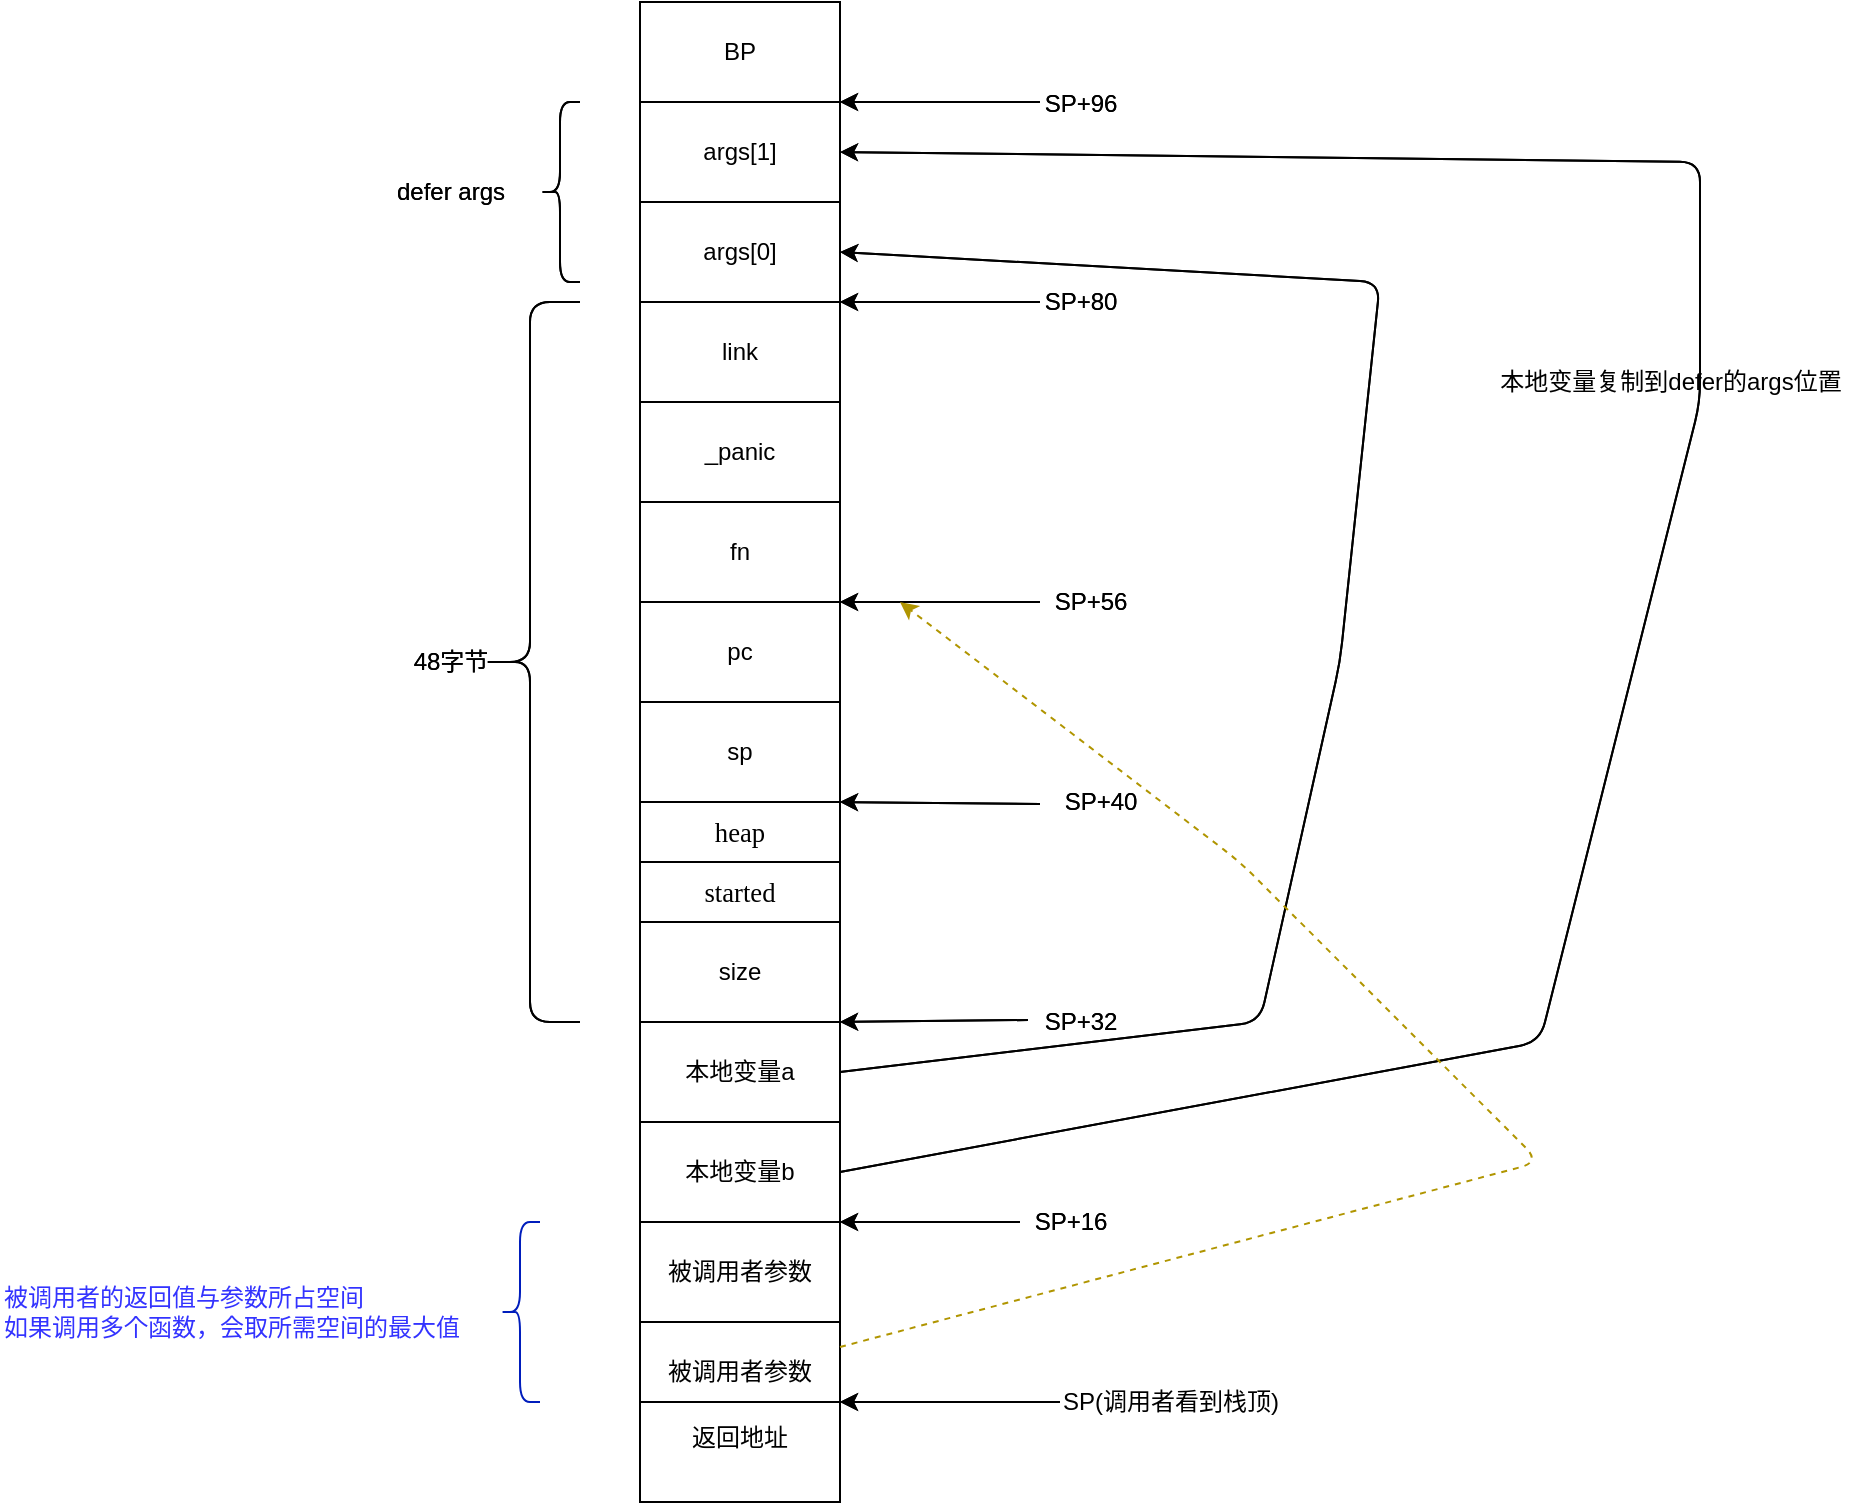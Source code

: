<mxfile version="13.0.3" type="device" pages="4"><diagram id="WIjGkyattl7v-1J1VQ7n" name="defer栈上分布"><mxGraphModel dx="1835" dy="1660" grid="1" gridSize="10" guides="1" tooltips="1" connect="1" arrows="1" fold="1" page="1" pageScale="1" pageWidth="827" pageHeight="1169" math="0" shadow="0"><root><mxCell id="0"/><mxCell id="1" parent="0"/><mxCell id="nsxNHxEv1Xghn-LR0hOX-19" value="" style="edgeStyle=orthogonalEdgeStyle;rounded=0;orthogonalLoop=1;jettySize=auto;html=1;" parent="1" source="nsxNHxEv1Xghn-LR0hOX-1" target="nsxNHxEv1Xghn-LR0hOX-18" edge="1"><mxGeometry relative="1" as="geometry"/></mxCell><mxCell id="nsxNHxEv1Xghn-LR0hOX-1" value="sp" style="rounded=0;whiteSpace=wrap;html=1;" parent="1" vertex="1"><mxGeometry x="70" y="210" width="100" height="50" as="geometry"/></mxCell><mxCell id="rGFp2c0-Qeqns316NpVf-11" value="" style="edgeStyle=orthogonalEdgeStyle;rounded=0;orthogonalLoop=1;jettySize=auto;html=1;" parent="1" source="nsxNHxEv1Xghn-LR0hOX-18" target="rGFp2c0-Qeqns316NpVf-10" edge="1"><mxGeometry relative="1" as="geometry"/></mxCell><mxCell id="nsxNHxEv1Xghn-LR0hOX-18" value="pc" style="rounded=0;whiteSpace=wrap;html=1;" parent="1" vertex="1"><mxGeometry x="70" y="160" width="100" height="50" as="geometry"/></mxCell><mxCell id="rGFp2c0-Qeqns316NpVf-10" value="fn" style="rounded=0;whiteSpace=wrap;html=1;" parent="1" vertex="1"><mxGeometry x="70" y="110" width="100" height="50" as="geometry"/></mxCell><mxCell id="nsxNHxEv1Xghn-LR0hOX-23" value="" style="edgeStyle=orthogonalEdgeStyle;rounded=0;orthogonalLoop=1;jettySize=auto;html=1;" parent="1" source="nsxNHxEv1Xghn-LR0hOX-20" target="nsxNHxEv1Xghn-LR0hOX-22" edge="1"><mxGeometry relative="1" as="geometry"/></mxCell><mxCell id="nsxNHxEv1Xghn-LR0hOX-20" value="_panic" style="rounded=0;whiteSpace=wrap;html=1;" parent="1" vertex="1"><mxGeometry x="70" y="60" width="100" height="50" as="geometry"/></mxCell><mxCell id="nsxNHxEv1Xghn-LR0hOX-25" value="" style="edgeStyle=orthogonalEdgeStyle;rounded=0;orthogonalLoop=1;jettySize=auto;html=1;" parent="1" source="nsxNHxEv1Xghn-LR0hOX-22" target="nsxNHxEv1Xghn-LR0hOX-24" edge="1"><mxGeometry relative="1" as="geometry"/></mxCell><mxCell id="nsxNHxEv1Xghn-LR0hOX-22" value="link" style="rounded=0;whiteSpace=wrap;html=1;" parent="1" vertex="1"><mxGeometry x="70" y="10" width="100" height="50" as="geometry"/></mxCell><mxCell id="nsxNHxEv1Xghn-LR0hOX-24" value="本地变量a" style="rounded=0;whiteSpace=wrap;html=1;" parent="1" vertex="1"><mxGeometry x="70" y="-40" width="100" height="50" as="geometry"/></mxCell><mxCell id="rGFp2c0-Qeqns316NpVf-20" value="" style="edgeStyle=orthogonalEdgeStyle;rounded=0;orthogonalLoop=1;jettySize=auto;html=1;" parent="1" source="nsxNHxEv1Xghn-LR0hOX-26" target="rGFp2c0-Qeqns316NpVf-19" edge="1"><mxGeometry relative="1" as="geometry"/></mxCell><mxCell id="nsxNHxEv1Xghn-LR0hOX-26" value="本地变量b" style="rounded=0;whiteSpace=wrap;html=1;" parent="1" vertex="1"><mxGeometry x="70" y="-90" width="100" height="50" as="geometry"/></mxCell><mxCell id="rGFp2c0-Qeqns316NpVf-19" value="BP" style="rounded=0;whiteSpace=wrap;html=1;" parent="1" vertex="1"><mxGeometry x="70" y="-140" width="100" height="50" as="geometry"/></mxCell><mxCell id="nsxNHxEv1Xghn-LR0hOX-5" value="" style="edgeStyle=orthogonalEdgeStyle;rounded=0;orthogonalLoop=1;jettySize=auto;html=1;" parent="1" source="nsxNHxEv1Xghn-LR0hOX-2" target="nsxNHxEv1Xghn-LR0hOX-4" edge="1"><mxGeometry relative="1" as="geometry"/></mxCell><mxCell id="nsxNHxEv1Xghn-LR0hOX-2" value="&lt;pre style=&quot;background-color: rgb(255 , 255 , 255) ; font-family: &amp;#34;jetbrains mono&amp;#34; ; font-size: 10pt&quot;&gt;heap&lt;/pre&gt;" style="rounded=0;whiteSpace=wrap;html=1;" parent="1" vertex="1"><mxGeometry x="70" y="260" width="100" height="30" as="geometry"/></mxCell><mxCell id="nsxNHxEv1Xghn-LR0hOX-7" value="" style="edgeStyle=orthogonalEdgeStyle;rounded=0;orthogonalLoop=1;jettySize=auto;html=1;" parent="1" source="nsxNHxEv1Xghn-LR0hOX-4" target="nsxNHxEv1Xghn-LR0hOX-6" edge="1"><mxGeometry relative="1" as="geometry"/></mxCell><mxCell id="nsxNHxEv1Xghn-LR0hOX-4" value="&lt;pre style=&quot;background-color: rgb(255 , 255 , 255) ; font-family: &amp;#34;jetbrains mono&amp;#34; ; font-size: 10pt&quot;&gt;started&lt;/pre&gt;" style="rounded=0;whiteSpace=wrap;html=1;" parent="1" vertex="1"><mxGeometry x="70" y="290" width="100" height="30" as="geometry"/></mxCell><mxCell id="rGFp2c0-Qeqns316NpVf-3" value="" style="edgeStyle=orthogonalEdgeStyle;rounded=0;orthogonalLoop=1;jettySize=auto;html=1;" parent="1" source="nsxNHxEv1Xghn-LR0hOX-6" target="rGFp2c0-Qeqns316NpVf-2" edge="1"><mxGeometry relative="1" as="geometry"/></mxCell><mxCell id="nsxNHxEv1Xghn-LR0hOX-6" value="size" style="rounded=0;whiteSpace=wrap;html=1;" parent="1" vertex="1"><mxGeometry x="70" y="320" width="100" height="50" as="geometry"/></mxCell><mxCell id="rGFp2c0-Qeqns316NpVf-5" value="" style="edgeStyle=orthogonalEdgeStyle;rounded=0;orthogonalLoop=1;jettySize=auto;html=1;" parent="1" source="rGFp2c0-Qeqns316NpVf-2" target="rGFp2c0-Qeqns316NpVf-4" edge="1"><mxGeometry relative="1" as="geometry"/></mxCell><mxCell id="rGFp2c0-Qeqns316NpVf-2" value="args[1]&lt;br&gt;变量a的值1" style="rounded=0;whiteSpace=wrap;html=1;" parent="1" vertex="1"><mxGeometry x="70" y="370" width="100" height="50" as="geometry"/></mxCell><mxCell id="rGFp2c0-Qeqns316NpVf-4" value="args[0]&lt;br&gt;变量b的值2" style="rounded=0;whiteSpace=wrap;html=1;" parent="1" vertex="1"><mxGeometry x="70" y="420" width="100" height="50" as="geometry"/></mxCell><mxCell id="nsxNHxEv1Xghn-LR0hOX-11" value="" style="edgeStyle=orthogonalEdgeStyle;rounded=0;orthogonalLoop=1;jettySize=auto;html=1;" parent="1" edge="1"><mxGeometry relative="1" as="geometry"><mxPoint x="120" y="320" as="sourcePoint"/><mxPoint x="120" y="320" as="targetPoint"/></mxGeometry></mxCell><mxCell id="nsxNHxEv1Xghn-LR0hOX-15" value="" style="edgeStyle=orthogonalEdgeStyle;rounded=0;orthogonalLoop=1;jettySize=auto;html=1;" parent="1" source="nsxNHxEv1Xghn-LR0hOX-12" target="nsxNHxEv1Xghn-LR0hOX-14" edge="1"><mxGeometry relative="1" as="geometry"/></mxCell><mxCell id="nsxNHxEv1Xghn-LR0hOX-12" value="被调用者参数" style="rounded=0;whiteSpace=wrap;html=1;" parent="1" vertex="1"><mxGeometry x="70" y="470" width="100" height="50" as="geometry"/></mxCell><mxCell id="nsxNHxEv1Xghn-LR0hOX-17" value="" style="edgeStyle=orthogonalEdgeStyle;rounded=0;orthogonalLoop=1;jettySize=auto;html=1;" parent="1" source="nsxNHxEv1Xghn-LR0hOX-14" target="nsxNHxEv1Xghn-LR0hOX-16" edge="1"><mxGeometry relative="1" as="geometry"/></mxCell><mxCell id="nsxNHxEv1Xghn-LR0hOX-14" value="被调用者参数" style="rounded=0;whiteSpace=wrap;html=1;" parent="1" vertex="1"><mxGeometry x="70" y="520" width="100" height="50" as="geometry"/></mxCell><mxCell id="nsxNHxEv1Xghn-LR0hOX-16" value="&lt;span&gt;返回地址&lt;/span&gt;" style="rounded=0;whiteSpace=wrap;html=1;" parent="1" vertex="1"><mxGeometry x="70" y="560" width="100" height="50" as="geometry"/></mxCell><mxCell id="nsxNHxEv1Xghn-LR0hOX-28" value="" style="endArrow=classic;html=1;entryX=1;entryY=0;entryDx=0;entryDy=0;" parent="1" target="nsxNHxEv1Xghn-LR0hOX-16" edge="1"><mxGeometry width="50" height="50" relative="1" as="geometry"><mxPoint x="280" y="560" as="sourcePoint"/><mxPoint x="210" y="560" as="targetPoint"/><Array as="points"/></mxGeometry></mxCell><mxCell id="nsxNHxEv1Xghn-LR0hOX-32" value="" style="endArrow=classic;html=1;entryX=1;entryY=0;entryDx=0;entryDy=0;exitX=-0.02;exitY=0.45;exitDx=0;exitDy=0;exitPerimeter=0;" parent="1" source="nsxNHxEv1Xghn-LR0hOX-34" target="rGFp2c0-Qeqns316NpVf-2" edge="1"><mxGeometry width="50" height="50" relative="1" as="geometry"><mxPoint x="290" y="470" as="sourcePoint"/><mxPoint x="200" y="470" as="targetPoint"/></mxGeometry></mxCell><mxCell id="nsxNHxEv1Xghn-LR0hOX-34" value="SP+32" style="text;html=1;align=center;verticalAlign=middle;resizable=0;points=[];autosize=1;" parent="1" vertex="1"><mxGeometry x="265" y="360" width="50" height="20" as="geometry"/></mxCell><mxCell id="nsxNHxEv1Xghn-LR0hOX-35" value="" style="endArrow=classic;html=1;entryX=1;entryY=0;entryDx=0;entryDy=0;" parent="1" target="nsxNHxEv1Xghn-LR0hOX-2" edge="1"><mxGeometry width="50" height="50" relative="1" as="geometry"><mxPoint x="270" y="261" as="sourcePoint"/><mxPoint x="180" y="261" as="targetPoint"/></mxGeometry></mxCell><mxCell id="nsxNHxEv1Xghn-LR0hOX-36" value="SP+40" style="text;html=1;align=center;verticalAlign=middle;resizable=0;points=[];autosize=1;" parent="1" vertex="1"><mxGeometry x="275" y="250" width="50" height="20" as="geometry"/></mxCell><mxCell id="rGFp2c0-Qeqns316NpVf-6" value="" style="endArrow=classic;html=1;entryX=1;entryY=0;entryDx=0;entryDy=0;" parent="1" target="nsxNHxEv1Xghn-LR0hOX-12" edge="1"><mxGeometry width="50" height="50" relative="1" as="geometry"><mxPoint x="260" y="470" as="sourcePoint"/><mxPoint x="290" y="450" as="targetPoint"/></mxGeometry></mxCell><mxCell id="rGFp2c0-Qeqns316NpVf-7" value="SP+16" style="text;html=1;align=center;verticalAlign=middle;resizable=0;points=[];autosize=1;" parent="1" vertex="1"><mxGeometry x="260" y="460" width="50" height="20" as="geometry"/></mxCell><mxCell id="rGFp2c0-Qeqns316NpVf-12" value="" style="endArrow=classic;html=1;entryX=1;entryY=1;entryDx=0;entryDy=0;" parent="1" target="rGFp2c0-Qeqns316NpVf-10" edge="1"><mxGeometry width="50" height="50" relative="1" as="geometry"><mxPoint x="270" y="160" as="sourcePoint"/><mxPoint x="280" y="140" as="targetPoint"/></mxGeometry></mxCell><mxCell id="rGFp2c0-Qeqns316NpVf-13" value="SP+56" style="text;html=1;align=center;verticalAlign=middle;resizable=0;points=[];autosize=1;" parent="1" vertex="1"><mxGeometry x="270" y="150" width="50" height="20" as="geometry"/></mxCell><mxCell id="rGFp2c0-Qeqns316NpVf-14" value="" style="endArrow=classic;html=1;entryX=1;entryY=0;entryDx=0;entryDy=0;" parent="1" target="nsxNHxEv1Xghn-LR0hOX-22" edge="1"><mxGeometry width="50" height="50" relative="1" as="geometry"><mxPoint x="270" y="10" as="sourcePoint"/><mxPoint x="290" y="50" as="targetPoint"/></mxGeometry></mxCell><mxCell id="rGFp2c0-Qeqns316NpVf-15" value="SP+80" style="text;html=1;align=center;verticalAlign=middle;resizable=0;points=[];autosize=1;" parent="1" vertex="1"><mxGeometry x="265" width="50" height="20" as="geometry"/></mxCell><mxCell id="rGFp2c0-Qeqns316NpVf-17" value="" style="shape=curlyBracket;whiteSpace=wrap;html=1;rounded=1;" parent="1" vertex="1"><mxGeometry x="-10" y="10" width="50" height="360" as="geometry"/></mxCell><mxCell id="rGFp2c0-Qeqns316NpVf-18" value="48字节" style="text;html=1;align=center;verticalAlign=middle;resizable=0;points=[];autosize=1;" parent="1" vertex="1"><mxGeometry x="-50" y="180" width="50" height="20" as="geometry"/></mxCell><mxCell id="rGFp2c0-Qeqns316NpVf-21" value="" style="endArrow=classic;html=1;entryX=1;entryY=1;entryDx=0;entryDy=0;" parent="1" target="rGFp2c0-Qeqns316NpVf-19" edge="1"><mxGeometry width="50" height="50" relative="1" as="geometry"><mxPoint x="270" y="-90" as="sourcePoint"/><mxPoint x="260" y="-110" as="targetPoint"/></mxGeometry></mxCell><mxCell id="rGFp2c0-Qeqns316NpVf-22" value="SP+96" style="text;html=1;align=center;verticalAlign=middle;resizable=0;points=[];autosize=1;" parent="1" vertex="1"><mxGeometry x="265" y="-99" width="50" height="20" as="geometry"/></mxCell><mxCell id="rGFp2c0-Qeqns316NpVf-39" value="" style="shape=curlyBracket;whiteSpace=wrap;html=1;rounded=1;" parent="1" vertex="1"><mxGeometry x="20" y="-90" width="20" height="90" as="geometry"/></mxCell><mxCell id="rGFp2c0-Qeqns316NpVf-41" value="defer args" style="text;html=1;align=center;verticalAlign=middle;resizable=0;points=[];autosize=1;" parent="1" vertex="1"><mxGeometry x="-60" y="-55" width="70" height="20" as="geometry"/></mxCell><mxCell id="rGFp2c0-Qeqns316NpVf-44" value="" style="endArrow=classic;html=1;exitX=1;exitY=0.5;exitDx=0;exitDy=0;entryX=1;entryY=0.5;entryDx=0;entryDy=0;" parent="1" source="rGFp2c0-Qeqns316NpVf-4" target="nsxNHxEv1Xghn-LR0hOX-26" edge="1"><mxGeometry width="50" height="50" relative="1" as="geometry"><mxPoint x="440" y="340" as="sourcePoint"/><mxPoint x="190" y="-60" as="targetPoint"/><Array as="points"><mxPoint x="520" y="380"/><mxPoint x="600" y="60"/><mxPoint x="600" y="-60"/></Array></mxGeometry></mxCell><mxCell id="rGFp2c0-Qeqns316NpVf-45" value="" style="endArrow=classic;html=1;exitX=1;exitY=0.5;exitDx=0;exitDy=0;entryX=1;entryY=0.5;entryDx=0;entryDy=0;" parent="1" source="rGFp2c0-Qeqns316NpVf-2" target="nsxNHxEv1Xghn-LR0hOX-24" edge="1"><mxGeometry width="50" height="50" relative="1" as="geometry"><mxPoint x="340" y="320" as="sourcePoint"/><mxPoint x="240" y="-20" as="targetPoint"/><Array as="points"><mxPoint x="380" y="370"/><mxPoint x="420" y="190"/><mxPoint x="440"/></Array></mxGeometry></mxCell><mxCell id="rHHPh0lL_SPDVlUplPQh-1" value="" style="edgeStyle=orthogonalEdgeStyle;rounded=0;orthogonalLoop=1;jettySize=auto;html=1;" edge="1" parent="1" source="rHHPh0lL_SPDVlUplPQh-2" target="rHHPh0lL_SPDVlUplPQh-4"><mxGeometry relative="1" as="geometry"/></mxCell><mxCell id="rHHPh0lL_SPDVlUplPQh-2" value="sp" style="rounded=0;whiteSpace=wrap;html=1;" vertex="1" parent="1"><mxGeometry x="70" y="210" width="100" height="50" as="geometry"/></mxCell><mxCell id="rHHPh0lL_SPDVlUplPQh-3" value="" style="edgeStyle=orthogonalEdgeStyle;rounded=0;orthogonalLoop=1;jettySize=auto;html=1;" edge="1" parent="1" source="rHHPh0lL_SPDVlUplPQh-4" target="rHHPh0lL_SPDVlUplPQh-5"><mxGeometry relative="1" as="geometry"/></mxCell><mxCell id="rHHPh0lL_SPDVlUplPQh-4" value="pc" style="rounded=0;whiteSpace=wrap;html=1;" vertex="1" parent="1"><mxGeometry x="70" y="160" width="100" height="50" as="geometry"/></mxCell><mxCell id="rHHPh0lL_SPDVlUplPQh-5" value="fn" style="rounded=0;whiteSpace=wrap;html=1;" vertex="1" parent="1"><mxGeometry x="70" y="110" width="100" height="50" as="geometry"/></mxCell><mxCell id="rHHPh0lL_SPDVlUplPQh-6" value="" style="edgeStyle=orthogonalEdgeStyle;rounded=0;orthogonalLoop=1;jettySize=auto;html=1;" edge="1" parent="1" source="rHHPh0lL_SPDVlUplPQh-7" target="rHHPh0lL_SPDVlUplPQh-9"><mxGeometry relative="1" as="geometry"/></mxCell><mxCell id="rHHPh0lL_SPDVlUplPQh-7" value="_panic" style="rounded=0;whiteSpace=wrap;html=1;" vertex="1" parent="1"><mxGeometry x="70" y="60" width="100" height="50" as="geometry"/></mxCell><mxCell id="rHHPh0lL_SPDVlUplPQh-8" value="" style="edgeStyle=orthogonalEdgeStyle;rounded=0;orthogonalLoop=1;jettySize=auto;html=1;" edge="1" parent="1" source="rHHPh0lL_SPDVlUplPQh-9" target="rHHPh0lL_SPDVlUplPQh-10"><mxGeometry relative="1" as="geometry"/></mxCell><mxCell id="rHHPh0lL_SPDVlUplPQh-9" value="link" style="rounded=0;whiteSpace=wrap;html=1;" vertex="1" parent="1"><mxGeometry x="70" y="10" width="100" height="50" as="geometry"/></mxCell><mxCell id="rHHPh0lL_SPDVlUplPQh-10" value="args[0]" style="rounded=0;whiteSpace=wrap;html=1;" vertex="1" parent="1"><mxGeometry x="70" y="-40" width="100" height="50" as="geometry"/></mxCell><mxCell id="rHHPh0lL_SPDVlUplPQh-11" value="" style="edgeStyle=orthogonalEdgeStyle;rounded=0;orthogonalLoop=1;jettySize=auto;html=1;" edge="1" parent="1" source="rHHPh0lL_SPDVlUplPQh-12" target="rHHPh0lL_SPDVlUplPQh-13"><mxGeometry relative="1" as="geometry"/></mxCell><mxCell id="rHHPh0lL_SPDVlUplPQh-12" value="args[1]" style="rounded=0;whiteSpace=wrap;html=1;" vertex="1" parent="1"><mxGeometry x="70" y="-90" width="100" height="50" as="geometry"/></mxCell><mxCell id="rHHPh0lL_SPDVlUplPQh-13" value="BP" style="rounded=0;whiteSpace=wrap;html=1;" vertex="1" parent="1"><mxGeometry x="70" y="-140" width="100" height="50" as="geometry"/></mxCell><mxCell id="rHHPh0lL_SPDVlUplPQh-14" value="" style="edgeStyle=orthogonalEdgeStyle;rounded=0;orthogonalLoop=1;jettySize=auto;html=1;" edge="1" parent="1" source="rHHPh0lL_SPDVlUplPQh-15" target="rHHPh0lL_SPDVlUplPQh-17"><mxGeometry relative="1" as="geometry"/></mxCell><mxCell id="rHHPh0lL_SPDVlUplPQh-15" value="&lt;pre style=&quot;background-color: rgb(255 , 255 , 255) ; font-family: &amp;#34;jetbrains mono&amp;#34; ; font-size: 10pt&quot;&gt;heap&lt;/pre&gt;" style="rounded=0;whiteSpace=wrap;html=1;" vertex="1" parent="1"><mxGeometry x="70" y="260" width="100" height="30" as="geometry"/></mxCell><mxCell id="rHHPh0lL_SPDVlUplPQh-16" value="" style="edgeStyle=orthogonalEdgeStyle;rounded=0;orthogonalLoop=1;jettySize=auto;html=1;" edge="1" parent="1" source="rHHPh0lL_SPDVlUplPQh-17" target="rHHPh0lL_SPDVlUplPQh-19"><mxGeometry relative="1" as="geometry"/></mxCell><mxCell id="rHHPh0lL_SPDVlUplPQh-17" value="&lt;pre style=&quot;background-color: rgb(255 , 255 , 255) ; font-family: &amp;#34;jetbrains mono&amp;#34; ; font-size: 10pt&quot;&gt;started&lt;/pre&gt;" style="rounded=0;whiteSpace=wrap;html=1;" vertex="1" parent="1"><mxGeometry x="70" y="290" width="100" height="30" as="geometry"/></mxCell><mxCell id="rHHPh0lL_SPDVlUplPQh-18" value="" style="edgeStyle=orthogonalEdgeStyle;rounded=0;orthogonalLoop=1;jettySize=auto;html=1;" edge="1" parent="1" source="rHHPh0lL_SPDVlUplPQh-19" target="rHHPh0lL_SPDVlUplPQh-21"><mxGeometry relative="1" as="geometry"/></mxCell><mxCell id="rHHPh0lL_SPDVlUplPQh-19" value="size" style="rounded=0;whiteSpace=wrap;html=1;" vertex="1" parent="1"><mxGeometry x="70" y="320" width="100" height="50" as="geometry"/></mxCell><mxCell id="rHHPh0lL_SPDVlUplPQh-20" value="" style="edgeStyle=orthogonalEdgeStyle;rounded=0;orthogonalLoop=1;jettySize=auto;html=1;" edge="1" parent="1" source="rHHPh0lL_SPDVlUplPQh-21" target="rHHPh0lL_SPDVlUplPQh-22"><mxGeometry relative="1" as="geometry"/></mxCell><mxCell id="rHHPh0lL_SPDVlUplPQh-21" value="本地变量a" style="rounded=0;whiteSpace=wrap;html=1;" vertex="1" parent="1"><mxGeometry x="70" y="370" width="100" height="50" as="geometry"/></mxCell><mxCell id="rHHPh0lL_SPDVlUplPQh-22" value="本地变量b" style="rounded=0;whiteSpace=wrap;html=1;" vertex="1" parent="1"><mxGeometry x="70" y="420" width="100" height="50" as="geometry"/></mxCell><mxCell id="rHHPh0lL_SPDVlUplPQh-23" value="" style="edgeStyle=orthogonalEdgeStyle;rounded=0;orthogonalLoop=1;jettySize=auto;html=1;" edge="1" parent="1"><mxGeometry relative="1" as="geometry"><mxPoint x="120" y="320" as="sourcePoint"/><mxPoint x="120" y="320" as="targetPoint"/></mxGeometry></mxCell><mxCell id="rHHPh0lL_SPDVlUplPQh-24" value="" style="edgeStyle=orthogonalEdgeStyle;rounded=0;orthogonalLoop=1;jettySize=auto;html=1;" edge="1" parent="1" source="rHHPh0lL_SPDVlUplPQh-25" target="rHHPh0lL_SPDVlUplPQh-27"><mxGeometry relative="1" as="geometry"/></mxCell><mxCell id="rHHPh0lL_SPDVlUplPQh-25" value="被调用者参数" style="rounded=0;whiteSpace=wrap;html=1;" vertex="1" parent="1"><mxGeometry x="70" y="470" width="100" height="50" as="geometry"/></mxCell><mxCell id="rHHPh0lL_SPDVlUplPQh-26" value="" style="edgeStyle=orthogonalEdgeStyle;rounded=0;orthogonalLoop=1;jettySize=auto;html=1;" edge="1" parent="1" source="rHHPh0lL_SPDVlUplPQh-27" target="rHHPh0lL_SPDVlUplPQh-29"><mxGeometry relative="1" as="geometry"/></mxCell><mxCell id="rHHPh0lL_SPDVlUplPQh-27" value="被调用者参数" style="rounded=0;whiteSpace=wrap;html=1;" vertex="1" parent="1"><mxGeometry x="70" y="520" width="100" height="50" as="geometry"/></mxCell><mxCell id="rHHPh0lL_SPDVlUplPQh-29" value="&lt;span&gt;返回地址&lt;br&gt;&lt;br&gt;&lt;/span&gt;" style="rounded=0;whiteSpace=wrap;html=1;" vertex="1" parent="1"><mxGeometry x="70" y="560" width="100" height="50" as="geometry"/></mxCell><mxCell id="rHHPh0lL_SPDVlUplPQh-44" value="" style="endArrow=classic;html=1;entryX=1;entryY=0;entryDx=0;entryDy=0;" edge="1" parent="1" target="rHHPh0lL_SPDVlUplPQh-29"><mxGeometry width="50" height="50" relative="1" as="geometry"><mxPoint x="280" y="560" as="sourcePoint"/><mxPoint x="210" y="560" as="targetPoint"/><Array as="points"/></mxGeometry></mxCell><mxCell id="rHHPh0lL_SPDVlUplPQh-45" value="" style="endArrow=classic;html=1;entryX=1;entryY=0;entryDx=0;entryDy=0;exitX=-0.02;exitY=0.45;exitDx=0;exitDy=0;exitPerimeter=0;" edge="1" parent="1" source="rHHPh0lL_SPDVlUplPQh-46" target="rHHPh0lL_SPDVlUplPQh-21"><mxGeometry width="50" height="50" relative="1" as="geometry"><mxPoint x="290" y="470" as="sourcePoint"/><mxPoint x="200" y="470" as="targetPoint"/></mxGeometry></mxCell><mxCell id="rHHPh0lL_SPDVlUplPQh-46" value="SP+32" style="text;html=1;align=center;verticalAlign=middle;resizable=0;points=[];autosize=1;" vertex="1" parent="1"><mxGeometry x="265" y="360" width="50" height="20" as="geometry"/></mxCell><mxCell id="rHHPh0lL_SPDVlUplPQh-47" value="" style="endArrow=classic;html=1;entryX=1;entryY=0;entryDx=0;entryDy=0;" edge="1" parent="1" target="rHHPh0lL_SPDVlUplPQh-15"><mxGeometry width="50" height="50" relative="1" as="geometry"><mxPoint x="270" y="261" as="sourcePoint"/><mxPoint x="180" y="261" as="targetPoint"/></mxGeometry></mxCell><mxCell id="rHHPh0lL_SPDVlUplPQh-48" value="SP+40" style="text;html=1;align=center;verticalAlign=middle;resizable=0;points=[];autosize=1;" vertex="1" parent="1"><mxGeometry x="275" y="250" width="50" height="20" as="geometry"/></mxCell><mxCell id="rHHPh0lL_SPDVlUplPQh-49" value="SP(调用者看到栈顶)" style="text;html=1;align=center;verticalAlign=middle;resizable=0;points=[];autosize=1;" vertex="1" parent="1"><mxGeometry x="275" y="550" width="120" height="20" as="geometry"/></mxCell><mxCell id="rHHPh0lL_SPDVlUplPQh-50" value="" style="endArrow=classic;html=1;entryX=1;entryY=0;entryDx=0;entryDy=0;" edge="1" parent="1" target="rHHPh0lL_SPDVlUplPQh-25"><mxGeometry width="50" height="50" relative="1" as="geometry"><mxPoint x="260" y="470" as="sourcePoint"/><mxPoint x="290" y="450" as="targetPoint"/></mxGeometry></mxCell><mxCell id="rHHPh0lL_SPDVlUplPQh-51" value="SP+16" style="text;html=1;align=center;verticalAlign=middle;resizable=0;points=[];autosize=1;" vertex="1" parent="1"><mxGeometry x="260" y="460" width="50" height="20" as="geometry"/></mxCell><mxCell id="rHHPh0lL_SPDVlUplPQh-52" value="" style="endArrow=classic;html=1;entryX=1;entryY=1;entryDx=0;entryDy=0;" edge="1" parent="1" target="rHHPh0lL_SPDVlUplPQh-5"><mxGeometry width="50" height="50" relative="1" as="geometry"><mxPoint x="270" y="160" as="sourcePoint"/><mxPoint x="280" y="140" as="targetPoint"/></mxGeometry></mxCell><mxCell id="rHHPh0lL_SPDVlUplPQh-53" value="SP+56" style="text;html=1;align=center;verticalAlign=middle;resizable=0;points=[];autosize=1;" vertex="1" parent="1"><mxGeometry x="270" y="150" width="50" height="20" as="geometry"/></mxCell><mxCell id="rHHPh0lL_SPDVlUplPQh-54" value="" style="endArrow=classic;html=1;entryX=1;entryY=0;entryDx=0;entryDy=0;" edge="1" parent="1" target="rHHPh0lL_SPDVlUplPQh-9"><mxGeometry width="50" height="50" relative="1" as="geometry"><mxPoint x="270" y="10" as="sourcePoint"/><mxPoint x="290" y="50" as="targetPoint"/></mxGeometry></mxCell><mxCell id="rHHPh0lL_SPDVlUplPQh-55" value="SP+80" style="text;html=1;align=center;verticalAlign=middle;resizable=0;points=[];autosize=1;" vertex="1" parent="1"><mxGeometry x="265" width="50" height="20" as="geometry"/></mxCell><mxCell id="rHHPh0lL_SPDVlUplPQh-56" value="" style="shape=curlyBracket;whiteSpace=wrap;html=1;rounded=1;" vertex="1" parent="1"><mxGeometry x="-10" y="10" width="50" height="360" as="geometry"/></mxCell><mxCell id="rHHPh0lL_SPDVlUplPQh-57" value="48字节" style="text;html=1;align=center;verticalAlign=middle;resizable=0;points=[];autosize=1;" vertex="1" parent="1"><mxGeometry x="-50" y="180" width="50" height="20" as="geometry"/></mxCell><mxCell id="rHHPh0lL_SPDVlUplPQh-58" value="" style="endArrow=classic;html=1;entryX=1;entryY=1;entryDx=0;entryDy=0;" edge="1" parent="1" target="rHHPh0lL_SPDVlUplPQh-13"><mxGeometry width="50" height="50" relative="1" as="geometry"><mxPoint x="270" y="-90" as="sourcePoint"/><mxPoint x="260" y="-110" as="targetPoint"/></mxGeometry></mxCell><mxCell id="rHHPh0lL_SPDVlUplPQh-59" value="SP+96" style="text;html=1;align=center;verticalAlign=middle;resizable=0;points=[];autosize=1;" vertex="1" parent="1"><mxGeometry x="265" y="-99" width="50" height="20" as="geometry"/></mxCell><mxCell id="rHHPh0lL_SPDVlUplPQh-65" value="" style="shape=curlyBracket;whiteSpace=wrap;html=1;rounded=1;" vertex="1" parent="1"><mxGeometry x="20" y="-90" width="20" height="90" as="geometry"/></mxCell><mxCell id="rHHPh0lL_SPDVlUplPQh-66" value="defer args" style="text;html=1;align=center;verticalAlign=middle;resizable=0;points=[];autosize=1;" vertex="1" parent="1"><mxGeometry x="-60" y="-55" width="70" height="20" as="geometry"/></mxCell><mxCell id="rHHPh0lL_SPDVlUplPQh-67" value="" style="endArrow=classic;html=1;exitX=1;exitY=0.5;exitDx=0;exitDy=0;entryX=1;entryY=0.5;entryDx=0;entryDy=0;" edge="1" parent="1" source="rHHPh0lL_SPDVlUplPQh-22" target="rHHPh0lL_SPDVlUplPQh-12"><mxGeometry width="50" height="50" relative="1" as="geometry"><mxPoint x="440" y="340" as="sourcePoint"/><mxPoint x="190" y="-60" as="targetPoint"/><Array as="points"><mxPoint x="520" y="380"/><mxPoint x="600" y="60"/><mxPoint x="600" y="-60"/></Array></mxGeometry></mxCell><mxCell id="rHHPh0lL_SPDVlUplPQh-68" value="" style="endArrow=classic;html=1;exitX=1;exitY=0.5;exitDx=0;exitDy=0;entryX=1;entryY=0.5;entryDx=0;entryDy=0;" edge="1" parent="1" source="rHHPh0lL_SPDVlUplPQh-21" target="rHHPh0lL_SPDVlUplPQh-10"><mxGeometry width="50" height="50" relative="1" as="geometry"><mxPoint x="340" y="320" as="sourcePoint"/><mxPoint x="240" y="-20" as="targetPoint"/><Array as="points"><mxPoint x="380" y="370"/><mxPoint x="420" y="190"/><mxPoint x="440"/></Array></mxGeometry></mxCell><mxCell id="rHHPh0lL_SPDVlUplPQh-80" value="" style="shape=curlyBracket;whiteSpace=wrap;html=1;rounded=1;fillColor=#0050ef;strokeColor=#001DBC;fontColor=#ffffff;" vertex="1" parent="1"><mxGeometry y="470" width="20" height="90" as="geometry"/></mxCell><mxCell id="rHHPh0lL_SPDVlUplPQh-81" value="被调用者的返回值与参数所占空间&lt;br&gt;如果调用多个函数，会取所需空间的最大值" style="text;html=1;align=left;verticalAlign=middle;resizable=0;points=[];autosize=1;fontColor=#3333FF;" vertex="1" parent="1"><mxGeometry x="-250" y="500" width="240" height="30" as="geometry"/></mxCell><mxCell id="rHHPh0lL_SPDVlUplPQh-88" value="" style="endArrow=classic;html=1;fontColor=#3333FF;exitX=1;exitY=0.25;exitDx=0;exitDy=0;fillColor=#e3c800;strokeColor=#B09500;dashed=1;" edge="1" parent="1" source="rHHPh0lL_SPDVlUplPQh-27"><mxGeometry width="50" height="50" relative="1" as="geometry"><mxPoint x="270" y="530" as="sourcePoint"/><mxPoint x="200" y="160" as="targetPoint"/><Array as="points"><mxPoint x="520" y="440"/><mxPoint x="370" y="290"/></Array></mxGeometry></mxCell><mxCell id="_t24pUCJ_6ml81qkdzE2-1" value="本地变量复制到defer的args位置" style="text;html=1;align=center;verticalAlign=middle;resizable=0;points=[];autosize=1;fontColor=#000000;" vertex="1" parent="1"><mxGeometry x="490" y="40" width="190" height="20" as="geometry"/></mxCell></root></mxGraphModel></diagram><diagram id="Qn2N0KA6Apzt2c-JGxy_" name="循环调用defer"><mxGraphModel dx="4322" dy="5187" grid="1" gridSize="10" guides="1" tooltips="1" connect="1" arrows="1" fold="1" page="1" pageScale="1" pageWidth="3300" pageHeight="4681" math="0" shadow="0"><root><mxCell id="9dYNM1b1GrxOys2K6SK--0"/><mxCell id="9dYNM1b1GrxOys2K6SK--1" parent="9dYNM1b1GrxOys2K6SK--0"/><mxCell id="9dYNM1b1GrxOys2K6SK--2" value="" style="edgeStyle=orthogonalEdgeStyle;rounded=0;orthogonalLoop=1;jettySize=auto;html=1;" parent="9dYNM1b1GrxOys2K6SK--1" source="9dYNM1b1GrxOys2K6SK--3" target="9dYNM1b1GrxOys2K6SK--5" edge="1"><mxGeometry relative="1" as="geometry"/></mxCell><mxCell id="9dYNM1b1GrxOys2K6SK--3" value="sp" style="rounded=0;whiteSpace=wrap;html=1;" parent="9dYNM1b1GrxOys2K6SK--1" vertex="1"><mxGeometry x="70" y="210" width="100" height="50" as="geometry"/></mxCell><mxCell id="9dYNM1b1GrxOys2K6SK--4" value="" style="edgeStyle=orthogonalEdgeStyle;rounded=0;orthogonalLoop=1;jettySize=auto;html=1;" parent="9dYNM1b1GrxOys2K6SK--1" source="9dYNM1b1GrxOys2K6SK--5" target="9dYNM1b1GrxOys2K6SK--6" edge="1"><mxGeometry relative="1" as="geometry"/></mxCell><mxCell id="9dYNM1b1GrxOys2K6SK--5" value="pc" style="rounded=0;whiteSpace=wrap;html=1;" parent="9dYNM1b1GrxOys2K6SK--1" vertex="1"><mxGeometry x="70" y="160" width="100" height="50" as="geometry"/></mxCell><mxCell id="9dYNM1b1GrxOys2K6SK--6" value="fn" style="rounded=0;whiteSpace=wrap;html=1;" parent="9dYNM1b1GrxOys2K6SK--1" vertex="1"><mxGeometry x="70" y="110" width="100" height="50" as="geometry"/></mxCell><mxCell id="9dYNM1b1GrxOys2K6SK--7" value="" style="edgeStyle=orthogonalEdgeStyle;rounded=0;orthogonalLoop=1;jettySize=auto;html=1;" parent="9dYNM1b1GrxOys2K6SK--1" source="9dYNM1b1GrxOys2K6SK--8" target="9dYNM1b1GrxOys2K6SK--10" edge="1"><mxGeometry relative="1" as="geometry"/></mxCell><mxCell id="9dYNM1b1GrxOys2K6SK--8" value="_panic" style="rounded=0;whiteSpace=wrap;html=1;" parent="9dYNM1b1GrxOys2K6SK--1" vertex="1"><mxGeometry x="70" y="60" width="100" height="50" as="geometry"/></mxCell><mxCell id="9dYNM1b1GrxOys2K6SK--9" value="" style="edgeStyle=orthogonalEdgeStyle;rounded=0;orthogonalLoop=1;jettySize=auto;html=1;" parent="9dYNM1b1GrxOys2K6SK--1" source="9dYNM1b1GrxOys2K6SK--10" target="9dYNM1b1GrxOys2K6SK--11" edge="1"><mxGeometry relative="1" as="geometry"/></mxCell><mxCell id="9dYNM1b1GrxOys2K6SK--10" value="link" style="rounded=0;whiteSpace=wrap;html=1;" parent="9dYNM1b1GrxOys2K6SK--1" vertex="1"><mxGeometry x="70" y="10" width="100" height="50" as="geometry"/></mxCell><mxCell id="9dYNM1b1GrxOys2K6SK--11" value="args[0]" style="rounded=0;whiteSpace=wrap;html=1;" parent="9dYNM1b1GrxOys2K6SK--1" vertex="1"><mxGeometry x="70" y="-40" width="100" height="50" as="geometry"/></mxCell><mxCell id="9dYNM1b1GrxOys2K6SK--12" value="" style="edgeStyle=orthogonalEdgeStyle;rounded=0;orthogonalLoop=1;jettySize=auto;html=1;" parent="9dYNM1b1GrxOys2K6SK--1" source="9dYNM1b1GrxOys2K6SK--13" target="9dYNM1b1GrxOys2K6SK--14" edge="1"><mxGeometry relative="1" as="geometry"/></mxCell><mxCell id="9dYNM1b1GrxOys2K6SK--13" value="args[1]" style="rounded=0;whiteSpace=wrap;html=1;" parent="9dYNM1b1GrxOys2K6SK--1" vertex="1"><mxGeometry x="70" y="-90" width="100" height="50" as="geometry"/></mxCell><mxCell id="9dYNM1b1GrxOys2K6SK--14" value="BP" style="rounded=0;whiteSpace=wrap;html=1;" parent="9dYNM1b1GrxOys2K6SK--1" vertex="1"><mxGeometry x="70" y="-140" width="100" height="50" as="geometry"/></mxCell><mxCell id="9dYNM1b1GrxOys2K6SK--15" value="" style="edgeStyle=orthogonalEdgeStyle;rounded=0;orthogonalLoop=1;jettySize=auto;html=1;" parent="9dYNM1b1GrxOys2K6SK--1" source="9dYNM1b1GrxOys2K6SK--16" target="9dYNM1b1GrxOys2K6SK--18" edge="1"><mxGeometry relative="1" as="geometry"/></mxCell><mxCell id="9dYNM1b1GrxOys2K6SK--16" value="&lt;pre style=&quot;background-color: rgb(255 , 255 , 255) ; font-family: &amp;#34;jetbrains mono&amp;#34; ; font-size: 10pt&quot;&gt;heap&lt;/pre&gt;" style="rounded=0;whiteSpace=wrap;html=1;" parent="9dYNM1b1GrxOys2K6SK--1" vertex="1"><mxGeometry x="70" y="260" width="100" height="30" as="geometry"/></mxCell><mxCell id="9dYNM1b1GrxOys2K6SK--17" value="" style="edgeStyle=orthogonalEdgeStyle;rounded=0;orthogonalLoop=1;jettySize=auto;html=1;" parent="9dYNM1b1GrxOys2K6SK--1" source="9dYNM1b1GrxOys2K6SK--18" target="9dYNM1b1GrxOys2K6SK--20" edge="1"><mxGeometry relative="1" as="geometry"/></mxCell><mxCell id="9dYNM1b1GrxOys2K6SK--18" value="&lt;pre style=&quot;background-color: rgb(255 , 255 , 255) ; font-family: &amp;#34;jetbrains mono&amp;#34; ; font-size: 10pt&quot;&gt;started&lt;/pre&gt;" style="rounded=0;whiteSpace=wrap;html=1;" parent="9dYNM1b1GrxOys2K6SK--1" vertex="1"><mxGeometry x="70" y="290" width="100" height="30" as="geometry"/></mxCell><mxCell id="9dYNM1b1GrxOys2K6SK--19" value="" style="edgeStyle=orthogonalEdgeStyle;rounded=0;orthogonalLoop=1;jettySize=auto;html=1;" parent="9dYNM1b1GrxOys2K6SK--1" source="9dYNM1b1GrxOys2K6SK--20" target="9dYNM1b1GrxOys2K6SK--22" edge="1"><mxGeometry relative="1" as="geometry"/></mxCell><mxCell id="9dYNM1b1GrxOys2K6SK--20" value="size" style="rounded=0;whiteSpace=wrap;html=1;" parent="9dYNM1b1GrxOys2K6SK--1" vertex="1"><mxGeometry x="70" y="320" width="100" height="50" as="geometry"/></mxCell><mxCell id="9dYNM1b1GrxOys2K6SK--21" value="" style="edgeStyle=orthogonalEdgeStyle;rounded=0;orthogonalLoop=1;jettySize=auto;html=1;" parent="9dYNM1b1GrxOys2K6SK--1" source="9dYNM1b1GrxOys2K6SK--22" target="9dYNM1b1GrxOys2K6SK--23" edge="1"><mxGeometry relative="1" as="geometry"/></mxCell><mxCell id="9dYNM1b1GrxOys2K6SK--22" value="本地变量a" style="rounded=0;whiteSpace=wrap;html=1;" parent="9dYNM1b1GrxOys2K6SK--1" vertex="1"><mxGeometry x="70" y="370" width="100" height="50" as="geometry"/></mxCell><mxCell id="9dYNM1b1GrxOys2K6SK--23" value="&lt;span&gt;本地变量b&lt;/span&gt;" style="rounded=0;whiteSpace=wrap;html=1;" parent="9dYNM1b1GrxOys2K6SK--1" vertex="1"><mxGeometry x="70" y="420" width="100" height="50" as="geometry"/></mxCell><mxCell id="9dYNM1b1GrxOys2K6SK--24" value="" style="edgeStyle=orthogonalEdgeStyle;rounded=0;orthogonalLoop=1;jettySize=auto;html=1;" parent="9dYNM1b1GrxOys2K6SK--1" edge="1"><mxGeometry relative="1" as="geometry"><mxPoint x="120" y="320" as="sourcePoint"/><mxPoint x="120" y="320" as="targetPoint"/></mxGeometry></mxCell><mxCell id="9dYNM1b1GrxOys2K6SK--25" value="" style="edgeStyle=orthogonalEdgeStyle;rounded=0;orthogonalLoop=1;jettySize=auto;html=1;" parent="9dYNM1b1GrxOys2K6SK--1" source="9dYNM1b1GrxOys2K6SK--26" target="9dYNM1b1GrxOys2K6SK--28" edge="1"><mxGeometry relative="1" as="geometry"/></mxCell><mxCell id="9dYNM1b1GrxOys2K6SK--26" value="被调用者参数" style="rounded=0;whiteSpace=wrap;html=1;" parent="9dYNM1b1GrxOys2K6SK--1" vertex="1"><mxGeometry x="70" y="470" width="100" height="50" as="geometry"/></mxCell><mxCell id="9dYNM1b1GrxOys2K6SK--27" value="" style="edgeStyle=orthogonalEdgeStyle;rounded=0;orthogonalLoop=1;jettySize=auto;html=1;" parent="9dYNM1b1GrxOys2K6SK--1" source="9dYNM1b1GrxOys2K6SK--28" target="9dYNM1b1GrxOys2K6SK--29" edge="1"><mxGeometry relative="1" as="geometry"/></mxCell><mxCell id="9dYNM1b1GrxOys2K6SK--28" value="被调用者参数" style="rounded=0;whiteSpace=wrap;html=1;" parent="9dYNM1b1GrxOys2K6SK--1" vertex="1"><mxGeometry x="70" y="520" width="100" height="50" as="geometry"/></mxCell><mxCell id="vgNNQSaA7D0u0eBNljws-1" value="" style="edgeStyle=orthogonalEdgeStyle;rounded=0;orthogonalLoop=1;jettySize=auto;html=1;" parent="9dYNM1b1GrxOys2K6SK--1" source="9dYNM1b1GrxOys2K6SK--29" target="vgNNQSaA7D0u0eBNljws-0" edge="1"><mxGeometry relative="1" as="geometry"/></mxCell><mxCell id="9dYNM1b1GrxOys2K6SK--29" value="&lt;span&gt;返回地址&lt;br&gt;&lt;font color=&quot;#ff3333&quot;&gt;被修改为call deferreturn的地址&lt;/font&gt;&lt;br&gt;&lt;/span&gt;" style="rounded=0;whiteSpace=wrap;html=1;" parent="9dYNM1b1GrxOys2K6SK--1" vertex="1"><mxGeometry x="70" y="560" width="100" height="50" as="geometry"/></mxCell><mxCell id="vgNNQSaA7D0u0eBNljws-0" value="BP" style="rounded=0;whiteSpace=wrap;html=1;dashed=1;strokeColor=#FF6666;" parent="9dYNM1b1GrxOys2K6SK--1" vertex="1"><mxGeometry x="70" y="610" width="100" height="50" as="geometry"/></mxCell><mxCell id="9dYNM1b1GrxOys2K6SK--30" value="" style="edgeStyle=orthogonalEdgeStyle;rounded=0;orthogonalLoop=1;jettySize=auto;html=1;" parent="9dYNM1b1GrxOys2K6SK--1" source="9dYNM1b1GrxOys2K6SK--32" target="9dYNM1b1GrxOys2K6SK--35" edge="1"><mxGeometry relative="1" as="geometry"/></mxCell><mxCell id="9dYNM1b1GrxOys2K6SK--31" value="" style="edgeStyle=orthogonalEdgeStyle;rounded=0;orthogonalLoop=1;jettySize=auto;html=1;" parent="9dYNM1b1GrxOys2K6SK--1" source="9dYNM1b1GrxOys2K6SK--32" target="9dYNM1b1GrxOys2K6SK--33" edge="1"><mxGeometry relative="1" as="geometry"/></mxCell><mxCell id="9dYNM1b1GrxOys2K6SK--32" value="....." style="rounded=0;whiteSpace=wrap;html=1;" parent="9dYNM1b1GrxOys2K6SK--1" vertex="1"><mxGeometry x="420" y="660" width="100" height="50" as="geometry"/></mxCell><mxCell id="9dYNM1b1GrxOys2K6SK--33" value="BP" style="rounded=0;whiteSpace=wrap;html=1;" parent="9dYNM1b1GrxOys2K6SK--1" vertex="1"><mxGeometry x="420" y="610" width="100" height="50" as="geometry"/></mxCell><mxCell id="9dYNM1b1GrxOys2K6SK--34" value="" style="edgeStyle=orthogonalEdgeStyle;rounded=0;orthogonalLoop=1;jettySize=auto;html=1;" parent="9dYNM1b1GrxOys2K6SK--1" source="9dYNM1b1GrxOys2K6SK--35" target="9dYNM1b1GrxOys2K6SK--37" edge="1"><mxGeometry relative="1" as="geometry"/></mxCell><mxCell id="9dYNM1b1GrxOys2K6SK--35" value="&lt;span&gt;argp&lt;/span&gt;" style="rounded=0;whiteSpace=wrap;html=1;" parent="9dYNM1b1GrxOys2K6SK--1" vertex="1"><mxGeometry x="420" y="710" width="100" height="50" as="geometry"/></mxCell><mxCell id="9dYNM1b1GrxOys2K6SK--36" value="" style="edgeStyle=orthogonalEdgeStyle;rounded=0;orthogonalLoop=1;jettySize=auto;html=1;" parent="9dYNM1b1GrxOys2K6SK--1" source="9dYNM1b1GrxOys2K6SK--37" target="9dYNM1b1GrxOys2K6SK--38" edge="1"><mxGeometry relative="1" as="geometry"/></mxCell><mxCell id="9dYNM1b1GrxOys2K6SK--37" value="&lt;span&gt;fn&lt;/span&gt;" style="rounded=0;whiteSpace=wrap;html=1;" parent="9dYNM1b1GrxOys2K6SK--1" vertex="1"><mxGeometry x="420" y="760" width="100" height="50" as="geometry"/></mxCell><mxCell id="9dYNM1b1GrxOys2K6SK--38" value="返回地址" style="rounded=0;whiteSpace=wrap;html=1;" parent="9dYNM1b1GrxOys2K6SK--1" vertex="1"><mxGeometry x="420" y="810" width="100" height="50" as="geometry"/></mxCell><mxCell id="vgNNQSaA7D0u0eBNljws-3" value="jmpdefer" style="rounded=0;whiteSpace=wrap;html=1;" parent="9dYNM1b1GrxOys2K6SK--1" vertex="1"><mxGeometry x="720" y="810" width="100" height="50" as="geometry"/></mxCell><mxCell id="vgNNQSaA7D0u0eBNljws-21" value="" style="edgeStyle=orthogonalEdgeStyle;rounded=0;orthogonalLoop=1;jettySize=auto;html=1;fontColor=#330000;" parent="9dYNM1b1GrxOys2K6SK--1" source="vgNNQSaA7D0u0eBNljws-17" target="vgNNQSaA7D0u0eBNljws-20" edge="1"><mxGeometry relative="1" as="geometry"/></mxCell><mxCell id="vgNNQSaA7D0u0eBNljws-17" value="BP" style="rounded=0;whiteSpace=wrap;html=1;" parent="9dYNM1b1GrxOys2K6SK--1" vertex="1"><mxGeometry x="890" y="860" width="100" height="50" as="geometry"/></mxCell><mxCell id="vgNNQSaA7D0u0eBNljws-20" value="" style="rounded=0;whiteSpace=wrap;html=1;" parent="9dYNM1b1GrxOys2K6SK--1" vertex="1"><mxGeometry x="890" y="910" width="100" height="50" as="geometry"/></mxCell><mxCell id="9dYNM1b1GrxOys2K6SK--39" value="" style="endArrow=classic;html=1;entryX=1;entryY=0;entryDx=0;entryDy=0;" parent="9dYNM1b1GrxOys2K6SK--1" target="9dYNM1b1GrxOys2K6SK--29" edge="1"><mxGeometry width="50" height="50" relative="1" as="geometry"><mxPoint x="280" y="560" as="sourcePoint"/><mxPoint x="210" y="560" as="targetPoint"/><Array as="points"/></mxGeometry></mxCell><mxCell id="9dYNM1b1GrxOys2K6SK--40" value="" style="endArrow=classic;html=1;entryX=1;entryY=0;entryDx=0;entryDy=0;exitX=-0.02;exitY=0.45;exitDx=0;exitDy=0;exitPerimeter=0;" parent="9dYNM1b1GrxOys2K6SK--1" source="9dYNM1b1GrxOys2K6SK--41" target="9dYNM1b1GrxOys2K6SK--22" edge="1"><mxGeometry width="50" height="50" relative="1" as="geometry"><mxPoint x="290" y="470" as="sourcePoint"/><mxPoint x="200" y="470" as="targetPoint"/></mxGeometry></mxCell><mxCell id="9dYNM1b1GrxOys2K6SK--41" value="SP+32" style="text;html=1;align=center;verticalAlign=middle;resizable=0;points=[];autosize=1;" parent="9dYNM1b1GrxOys2K6SK--1" vertex="1"><mxGeometry x="265" y="360" width="50" height="20" as="geometry"/></mxCell><mxCell id="9dYNM1b1GrxOys2K6SK--42" value="" style="endArrow=classic;html=1;entryX=1;entryY=0;entryDx=0;entryDy=0;" parent="9dYNM1b1GrxOys2K6SK--1" target="9dYNM1b1GrxOys2K6SK--16" edge="1"><mxGeometry width="50" height="50" relative="1" as="geometry"><mxPoint x="270" y="261" as="sourcePoint"/><mxPoint x="180" y="261" as="targetPoint"/></mxGeometry></mxCell><mxCell id="9dYNM1b1GrxOys2K6SK--43" value="SP+40" style="text;html=1;align=center;verticalAlign=middle;resizable=0;points=[];autosize=1;" parent="9dYNM1b1GrxOys2K6SK--1" vertex="1"><mxGeometry x="275" y="250" width="50" height="20" as="geometry"/></mxCell><mxCell id="9dYNM1b1GrxOys2K6SK--44" value="SP(调用者看到栈顶)" style="text;html=1;align=center;verticalAlign=middle;resizable=0;points=[];autosize=1;" parent="9dYNM1b1GrxOys2K6SK--1" vertex="1"><mxGeometry x="270" y="550" width="120" height="20" as="geometry"/></mxCell><mxCell id="9dYNM1b1GrxOys2K6SK--45" value="" style="endArrow=classic;html=1;entryX=1;entryY=0;entryDx=0;entryDy=0;" parent="9dYNM1b1GrxOys2K6SK--1" target="9dYNM1b1GrxOys2K6SK--26" edge="1"><mxGeometry width="50" height="50" relative="1" as="geometry"><mxPoint x="260" y="470" as="sourcePoint"/><mxPoint x="290" y="450" as="targetPoint"/></mxGeometry></mxCell><mxCell id="9dYNM1b1GrxOys2K6SK--46" value="SP+16" style="text;html=1;align=center;verticalAlign=middle;resizable=0;points=[];autosize=1;" parent="9dYNM1b1GrxOys2K6SK--1" vertex="1"><mxGeometry x="260" y="460" width="50" height="20" as="geometry"/></mxCell><mxCell id="9dYNM1b1GrxOys2K6SK--47" value="" style="endArrow=classic;html=1;entryX=1;entryY=1;entryDx=0;entryDy=0;" parent="9dYNM1b1GrxOys2K6SK--1" target="9dYNM1b1GrxOys2K6SK--6" edge="1"><mxGeometry width="50" height="50" relative="1" as="geometry"><mxPoint x="270" y="160" as="sourcePoint"/><mxPoint x="280" y="140" as="targetPoint"/></mxGeometry></mxCell><mxCell id="9dYNM1b1GrxOys2K6SK--48" value="SP+56" style="text;html=1;align=center;verticalAlign=middle;resizable=0;points=[];autosize=1;" parent="9dYNM1b1GrxOys2K6SK--1" vertex="1"><mxGeometry x="270" y="150" width="50" height="20" as="geometry"/></mxCell><mxCell id="9dYNM1b1GrxOys2K6SK--49" value="" style="endArrow=classic;html=1;entryX=1;entryY=0;entryDx=0;entryDy=0;" parent="9dYNM1b1GrxOys2K6SK--1" target="9dYNM1b1GrxOys2K6SK--10" edge="1"><mxGeometry width="50" height="50" relative="1" as="geometry"><mxPoint x="270" y="10" as="sourcePoint"/><mxPoint x="290" y="50" as="targetPoint"/></mxGeometry></mxCell><mxCell id="9dYNM1b1GrxOys2K6SK--50" value="SP+80" style="text;html=1;align=center;verticalAlign=middle;resizable=0;points=[];autosize=1;" parent="9dYNM1b1GrxOys2K6SK--1" vertex="1"><mxGeometry x="265" width="50" height="20" as="geometry"/></mxCell><mxCell id="9dYNM1b1GrxOys2K6SK--51" value="" style="shape=curlyBracket;whiteSpace=wrap;html=1;rounded=1;" parent="9dYNM1b1GrxOys2K6SK--1" vertex="1"><mxGeometry x="-10" y="10" width="50" height="360" as="geometry"/></mxCell><mxCell id="9dYNM1b1GrxOys2K6SK--52" value="48字节" style="text;html=1;align=center;verticalAlign=middle;resizable=0;points=[];autosize=1;" parent="9dYNM1b1GrxOys2K6SK--1" vertex="1"><mxGeometry x="-50" y="180" width="50" height="20" as="geometry"/></mxCell><mxCell id="9dYNM1b1GrxOys2K6SK--53" value="" style="endArrow=classic;html=1;entryX=1;entryY=1;entryDx=0;entryDy=0;" parent="9dYNM1b1GrxOys2K6SK--1" target="9dYNM1b1GrxOys2K6SK--14" edge="1"><mxGeometry width="50" height="50" relative="1" as="geometry"><mxPoint x="270" y="-90" as="sourcePoint"/><mxPoint x="260" y="-110" as="targetPoint"/></mxGeometry></mxCell><mxCell id="9dYNM1b1GrxOys2K6SK--54" value="SP+96" style="text;html=1;align=center;verticalAlign=middle;resizable=0;points=[];autosize=1;" parent="9dYNM1b1GrxOys2K6SK--1" vertex="1"><mxGeometry x="265" y="-99" width="50" height="20" as="geometry"/></mxCell><mxCell id="9dYNM1b1GrxOys2K6SK--55" value="" style="endArrow=classic;html=1;entryX=1;entryY=1;entryDx=0;entryDy=0;" parent="9dYNM1b1GrxOys2K6SK--1" target="9dYNM1b1GrxOys2K6SK--38" edge="1"><mxGeometry width="50" height="50" relative="1" as="geometry"><mxPoint x="600" y="860" as="sourcePoint"/><mxPoint x="620" y="830" as="targetPoint"/></mxGeometry></mxCell><mxCell id="vgNNQSaA7D0u0eBNljws-15" style="edgeStyle=orthogonalEdgeStyle;rounded=0;orthogonalLoop=1;jettySize=auto;html=1;entryX=0.342;entryY=0;entryDx=0;entryDy=0;entryPerimeter=0;fontColor=#330000;" parent="9dYNM1b1GrxOys2K6SK--1" source="9dYNM1b1GrxOys2K6SK--56" target="vgNNQSaA7D0u0eBNljws-12" edge="1"><mxGeometry relative="1" as="geometry"/></mxCell><mxCell id="9dYNM1b1GrxOys2K6SK--56" value="SP" style="text;html=1;align=center;verticalAlign=middle;resizable=0;points=[];autosize=1;fontColor=#FF3333;" parent="9dYNM1b1GrxOys2K6SK--1" vertex="1"><mxGeometry x="605" y="850" width="30" height="20" as="geometry"/></mxCell><mxCell id="9dYNM1b1GrxOys2K6SK--57" value="" style="endArrow=classic;html=1;entryX=1;entryY=0;entryDx=0;entryDy=0;" parent="9dYNM1b1GrxOys2K6SK--1" target="9dYNM1b1GrxOys2K6SK--38" edge="1"><mxGeometry width="50" height="50" relative="1" as="geometry"><mxPoint x="600" y="810" as="sourcePoint"/><mxPoint x="630" y="780" as="targetPoint"/></mxGeometry></mxCell><mxCell id="9dYNM1b1GrxOys2K6SK--58" value="FP" style="text;html=1;align=center;verticalAlign=middle;resizable=0;points=[];autosize=1;" parent="9dYNM1b1GrxOys2K6SK--1" vertex="1"><mxGeometry x="610" y="800" width="30" height="20" as="geometry"/></mxCell><mxCell id="9dYNM1b1GrxOys2K6SK--59" value="" style="shape=curlyBracket;whiteSpace=wrap;html=1;rounded=1;" parent="9dYNM1b1GrxOys2K6SK--1" vertex="1"><mxGeometry x="20" y="-90" width="20" height="90" as="geometry"/></mxCell><mxCell id="9dYNM1b1GrxOys2K6SK--60" value="defer args" style="text;html=1;align=center;verticalAlign=middle;resizable=0;points=[];autosize=1;" parent="9dYNM1b1GrxOys2K6SK--1" vertex="1"><mxGeometry x="-65" y="-55" width="70" height="20" as="geometry"/></mxCell><mxCell id="9dYNM1b1GrxOys2K6SK--61" value="" style="endArrow=classic;html=1;exitX=0;exitY=0.5;exitDx=0;exitDy=0;entryX=0;entryY=0.5;entryDx=0;entryDy=0;gradientColor=#7ea6e0;fillColor=#dae8fc;strokeColor=#6c8ebf;dashed=1;" parent="9dYNM1b1GrxOys2K6SK--1" source="9dYNM1b1GrxOys2K6SK--23" target="9dYNM1b1GrxOys2K6SK--13" edge="1"><mxGeometry width="50" height="50" relative="1" as="geometry"><mxPoint x="440" y="340" as="sourcePoint"/><mxPoint x="190" y="-60" as="targetPoint"/><Array as="points"><mxPoint x="-160" y="400"/><mxPoint x="-190" y="160"/><mxPoint x="-150"/></Array></mxGeometry></mxCell><mxCell id="9dYNM1b1GrxOys2K6SK--62" value="" style="endArrow=classic;html=1;exitX=0;exitY=0.75;exitDx=0;exitDy=0;entryX=0;entryY=0.5;entryDx=0;entryDy=0;gradientColor=#7ea6e0;fillColor=#dae8fc;strokeColor=#6c8ebf;dashed=1;" parent="9dYNM1b1GrxOys2K6SK--1" source="9dYNM1b1GrxOys2K6SK--22" target="9dYNM1b1GrxOys2K6SK--11" edge="1"><mxGeometry width="50" height="50" relative="1" as="geometry"><mxPoint x="340" y="320" as="sourcePoint"/><mxPoint x="240" y="-20" as="targetPoint"/><Array as="points"><mxPoint x="-70" y="370"/><mxPoint x="-100" y="260"/><mxPoint x="-80" y="10"/></Array></mxGeometry></mxCell><mxCell id="9dYNM1b1GrxOys2K6SK--63" value="deferreturn" style="text;html=1;align=center;verticalAlign=middle;resizable=0;points=[];autosize=1;" parent="9dYNM1b1GrxOys2K6SK--1" vertex="1"><mxGeometry x="428" y="585" width="70" height="20" as="geometry"/></mxCell><mxCell id="9dYNM1b1GrxOys2K6SK--64" value="" style="endArrow=classic;html=1;exitX=0;exitY=0.5;exitDx=0;exitDy=0;" parent="9dYNM1b1GrxOys2K6SK--1" source="9dYNM1b1GrxOys2K6SK--35" edge="1"><mxGeometry width="50" height="50" relative="1" as="geometry"><mxPoint x="240" y="710" as="sourcePoint"/><mxPoint x="180" y="560" as="targetPoint"/></mxGeometry></mxCell><mxCell id="vgNNQSaA7D0u0eBNljws-8" value="" style="endArrow=classic;html=1;" parent="9dYNM1b1GrxOys2K6SK--1" edge="1"><mxGeometry width="50" height="50" relative="1" as="geometry"><mxPoint x="-20" y="610" as="sourcePoint"/><mxPoint x="50" y="610" as="targetPoint"/></mxGeometry></mxCell><mxCell id="vgNNQSaA7D0u0eBNljws-9" value="fn执行时看到的栈顶" style="text;html=1;align=center;verticalAlign=middle;resizable=0;points=[];autosize=1;" parent="9dYNM1b1GrxOys2K6SK--1" vertex="1"><mxGeometry x="-135" y="600" width="120" height="20" as="geometry"/></mxCell><mxCell id="vgNNQSaA7D0u0eBNljws-10" value="&lt;div&gt;TEXT runtime·jmpdefer(SB), NOSPLIT, $0-16&lt;/div&gt;&lt;div&gt;&amp;nbsp; &amp;nbsp; // defer的函数的地址&lt;/div&gt;&lt;div&gt;&amp;nbsp; &amp;nbsp; MOVQ&lt;span&gt;&#9;&lt;/span&gt;fv+0(FP), DX&lt;span&gt;&#9;&lt;/span&gt;&lt;/div&gt;&lt;div&gt;&amp;nbsp; &amp;nbsp; // 参数argp的地址，即调用者的SP地址&lt;/div&gt;&lt;div&gt;&amp;nbsp; &amp;nbsp; MOVQ&lt;span&gt;&#9;&lt;/span&gt;argp+8(FP), BX&lt;/div&gt;&lt;div&gt;&amp;nbsp; &amp;nbsp; // SP-8,即 调用者执行call runtime.deferreturn时压入栈的下一条指令的地址&amp;nbsp;&lt;/div&gt;&lt;div&gt;&amp;nbsp; &amp;nbsp; LEAQ&lt;span&gt;&#9;&lt;/span&gt;-8(BX), SP&lt;span&gt;&#9;&lt;/span&gt;// caller sp after CALL&lt;/div&gt;&lt;div&gt;&amp;nbsp; &amp;nbsp; // 恢复调用者的BP&lt;/div&gt;&lt;div&gt;&amp;nbsp; &amp;nbsp; MOVQ&lt;span&gt;&#9;&lt;/span&gt;-8(SP), BP&lt;span&gt;&#9;&lt;/span&gt;&lt;/div&gt;&lt;div&gt;&amp;nbsp; &amp;nbsp; // SP-5 指令恢复到call runtime.deferreturn位置&lt;/div&gt;&lt;div&gt;&amp;nbsp; &amp;nbsp; SUBQ&lt;span&gt;&#9;&lt;/span&gt;$5, (SP)&lt;span&gt;&#9;&lt;/span&gt;// return to CALL again&lt;/div&gt;&lt;div&gt;&amp;nbsp; &amp;nbsp; MOVQ&lt;span&gt;&#9;&lt;/span&gt;0(DX), BX&amp;nbsp; &amp;nbsp; &amp;nbsp;&lt;/div&gt;&lt;div&gt;&amp;nbsp; &amp;nbsp; JMP&lt;span&gt;&#9;&lt;/span&gt;BX&lt;/div&gt;" style="text;html=1;align=left;verticalAlign=middle;resizable=0;points=[];autosize=1;fontColor=#FF9999;" parent="9dYNM1b1GrxOys2K6SK--1" vertex="1"><mxGeometry x="640" y="585" width="430" height="190" as="geometry"/></mxCell><mxCell id="vgNNQSaA7D0u0eBNljws-11" value="" style="endArrow=classic;html=1;fontColor=#330000;entryX=0;entryY=1;entryDx=0;entryDy=0;" parent="9dYNM1b1GrxOys2K6SK--1" target="vgNNQSaA7D0u0eBNljws-3" edge="1"><mxGeometry width="50" height="50" relative="1" as="geometry"><mxPoint x="640" y="860" as="sourcePoint"/><mxPoint x="700" y="830" as="targetPoint"/></mxGeometry></mxCell><mxCell id="vgNNQSaA7D0u0eBNljws-12" value="jmpdefer执行后SP被修改为argp-8的位置，即调用者返回位置处理，&lt;br&gt;该位置的指令也被修改为call dferreturn" style="text;html=1;align=left;verticalAlign=middle;resizable=0;points=[];autosize=1;fontColor=#FF3333;" parent="9dYNM1b1GrxOys2K6SK--1" vertex="1"><mxGeometry x="490" y="920" width="380" height="30" as="geometry"/></mxCell><mxCell id="vgNNQSaA7D0u0eBNljws-16" value="" style="endArrow=classic;html=1;fontColor=#330000;entryX=1;entryY=1;entryDx=0;entryDy=0;" parent="9dYNM1b1GrxOys2K6SK--1" source="9dYNM1b1GrxOys2K6SK--56" target="9dYNM1b1GrxOys2K6SK--29" edge="1"><mxGeometry width="50" height="50" relative="1" as="geometry"><mxPoint x="420" y="930" as="sourcePoint"/><mxPoint x="280" y="730" as="targetPoint"/><Array as="points"><mxPoint x="310" y="910"/></Array></mxGeometry></mxCell><mxCell id="vgNNQSaA7D0u0eBNljws-24" value="fn" style="text;html=1;align=center;verticalAlign=middle;resizable=0;points=[];autosize=1;fontColor=#330000;" parent="9dYNM1b1GrxOys2K6SK--1" vertex="1"><mxGeometry x="925" y="830" width="30" height="20" as="geometry"/></mxCell><mxCell id="vgNNQSaA7D0u0eBNljws-25" value="" style="endArrow=classic;html=1;fontColor=#330000;exitX=1;exitY=0.5;exitDx=0;exitDy=0;entryX=0.327;entryY=-0.093;entryDx=0;entryDy=0;entryPerimeter=0;" parent="9dYNM1b1GrxOys2K6SK--1" source="vgNNQSaA7D0u0eBNljws-3" target="vgNNQSaA7D0u0eBNljws-17" edge="1"><mxGeometry width="50" height="50" relative="1" as="geometry"><mxPoint x="880" y="810" as="sourcePoint"/><mxPoint x="930" y="760" as="targetPoint"/></mxGeometry></mxCell><mxCell id="vgNNQSaA7D0u0eBNljws-26" value="JMP" style="edgeLabel;html=1;align=center;verticalAlign=middle;resizable=0;points=[];fontColor=#FF3333;" parent="vgNNQSaA7D0u0eBNljws-25" vertex="1" connectable="0"><mxGeometry x="-0.313" relative="1" as="geometry"><mxPoint as="offset"/></mxGeometry></mxCell><mxCell id="s3UY9E47Atp67jsSrM0W-0" value="" style="shape=curlyBracket;whiteSpace=wrap;html=1;rounded=1;fillColor=#0050ef;strokeColor=#001DBC;fontColor=#ffffff;" vertex="1" parent="9dYNM1b1GrxOys2K6SK--1"><mxGeometry y="470" width="20" height="90" as="geometry"/></mxCell><mxCell id="s3UY9E47Atp67jsSrM0W-2" value="被调用者的返回值与参数所占空间&lt;br&gt;如果调用多个函数，会取所需空间的最大值" style="text;html=1;align=left;verticalAlign=middle;resizable=0;points=[];autosize=1;fontColor=#3333FF;" vertex="1" parent="9dYNM1b1GrxOys2K6SK--1"><mxGeometry x="-250" y="500" width="240" height="30" as="geometry"/></mxCell><mxCell id="sz7uxV9TnOFnMOqE2REj-0" value="&lt;span style=&quot;font-family: monospace ; font-size: 0px&quot;&gt;%3CmxGraphModel%3E%3Croot%3E%3CmxCell%20id%3D%220%22%2F%3E%3CmxCell%20id%3D%221%22%20parent%3D%220%22%2F%3E%3CmxCell%20id%3D%222%22%20value%3D%22%E6%9C%AC%E5%9C%B0%E5%8F%98%E9%87%8F%E5%A4%8D%E5%88%B6%E5%88%B0defer%E7%9A%84args%E4%BD%8D%E7%BD%AE%22%20style%3D%22text%3Bhtml%3D1%3Balign%3Dcenter%3BverticalAlign%3Dmiddle%3Bresizable%3D0%3Bpoints%3D%5B%5D%3Bautosize%3D1%3BfontColor%3D%23000000%3B%22%20vertex%3D%221%22%20parent%3D%221%22%3E%3CmxGeometry%20x%3D%22490%22%20y%3D%2240%22%20width%3D%22190%22%20height%3D%2220%22%20as%3D%22geometry%22%2F%3E%3C%2FmxCell%3E%3C%2Froot%3E%3C%2FmxGraphModel%3E&lt;/span&gt;" style="text;html=1;align=center;verticalAlign=middle;resizable=0;points=[];autosize=1;fontColor=#000000;" vertex="1" parent="9dYNM1b1GrxOys2K6SK--1"><mxGeometry x="636" y="80" width="20" height="20" as="geometry"/></mxCell><mxCell id="oBnLfbb4adMjZCFzIuSw-0" value="本地变量复制到defer的args位置" style="text;html=1;align=center;verticalAlign=middle;resizable=0;points=[];autosize=1;fontColor=#000000;" vertex="1" parent="9dYNM1b1GrxOys2K6SK--1"><mxGeometry x="-260" y="125" width="190" height="20" as="geometry"/></mxCell><mxCell id="oBnLfbb4adMjZCFzIuSw-3" value="" style="endArrow=classic;html=1;dashed=1;fontColor=#000000;align=center;exitX=1;exitY=0.25;exitDx=0;exitDy=0;entryX=1;entryY=0.42;entryDx=0;entryDy=0;entryPerimeter=0;gradientColor=#97d077;fillColor=#d5e8d4;strokeColor=#82b366;" edge="1" parent="9dYNM1b1GrxOys2K6SK--1" source="9dYNM1b1GrxOys2K6SK--11" target="9dYNM1b1GrxOys2K6SK--28"><mxGeometry width="50" height="50" relative="1" as="geometry"><mxPoint x="410" y="140" as="sourcePoint"/><mxPoint x="180" y="541" as="targetPoint"/><Array as="points"><mxPoint x="450" y="10"/><mxPoint x="400" y="530"/></Array></mxGeometry></mxCell><mxCell id="oBnLfbb4adMjZCFzIuSw-4" value="" style="endArrow=classic;html=1;dashed=1;fontColor=#000000;align=center;exitX=1;exitY=0.5;exitDx=0;exitDy=0;entryX=1;entryY=0.5;entryDx=0;entryDy=0;gradientColor=#97d077;fillColor=#d5e8d4;strokeColor=#82b366;" edge="1" parent="9dYNM1b1GrxOys2K6SK--1" source="9dYNM1b1GrxOys2K6SK--13" target="9dYNM1b1GrxOys2K6SK--26"><mxGeometry width="50" height="50" relative="1" as="geometry"><mxPoint x="430" y="-40" as="sourcePoint"/><mxPoint x="230" y="510.667" as="targetPoint"/><Array as="points"><mxPoint x="470" y="-30"/><mxPoint x="480" y="170"/><mxPoint x="480" y="460"/></Array></mxGeometry></mxCell><mxCell id="oBnLfbb4adMjZCFzIuSw-5" value="deferreturn时复制到fn的参数位置" style="text;html=1;align=center;verticalAlign=middle;resizable=0;points=[];autosize=1;fontColor=#000000;" vertex="1" parent="9dYNM1b1GrxOys2K6SK--1"><mxGeometry x="390" y="160" width="190" height="20" as="geometry"/></mxCell></root></mxGraphModel></diagram><diagram id="DUif2byMKdTwj1b678RK" name="defer分配在堆上"><mxGraphModel dx="1008" dy="491" grid="1" gridSize="10" guides="1" tooltips="1" connect="1" arrows="1" fold="1" page="1" pageScale="1" pageWidth="3300" pageHeight="4681" math="0" shadow="0"><root><mxCell id="Qv4jTkPpn0Q-ho8JcKTw-0"/><mxCell id="Qv4jTkPpn0Q-ho8JcKTw-1" parent="Qv4jTkPpn0Q-ho8JcKTw-0"/><mxCell id="Qv4jTkPpn0Q-ho8JcKTw-7" value="" style="edgeStyle=orthogonalEdgeStyle;rounded=0;orthogonalLoop=1;jettySize=auto;html=1;dashed=1;fontColor=#3333FF;align=center;" edge="1" parent="Qv4jTkPpn0Q-ho8JcKTw-1"><mxGeometry relative="1" as="geometry"><mxPoint x="210" y="90" as="sourcePoint"/><mxPoint x="210" y="90" as="targetPoint"/></mxGeometry></mxCell><mxCell id="CmWV-1KqC3YhvfNHM3cq-0" value="BP" style="rounded=0;whiteSpace=wrap;html=1;fontColor=#000000;align=center;" vertex="1" parent="Qv4jTkPpn0Q-ho8JcKTw-1"><mxGeometry x="160" y="90" width="100" height="50" as="geometry"/></mxCell><mxCell id="Qv4jTkPpn0Q-ho8JcKTw-11" value="" style="edgeStyle=orthogonalEdgeStyle;rounded=0;orthogonalLoop=1;jettySize=auto;html=1;dashed=1;fontColor=#3333FF;align=center;" edge="1" parent="Qv4jTkPpn0Q-ho8JcKTw-1" source="Qv4jTkPpn0Q-ho8JcKTw-8" target="Qv4jTkPpn0Q-ho8JcKTw-10"><mxGeometry relative="1" as="geometry"/></mxCell><mxCell id="Qv4jTkPpn0Q-ho8JcKTw-8" value="函数参数" style="rounded=0;whiteSpace=wrap;html=1;fontColor=#000000;align=center;" vertex="1" parent="Qv4jTkPpn0Q-ho8JcKTw-1"><mxGeometry x="160" y="140" width="100" height="50" as="geometry"/></mxCell><mxCell id="Qv4jTkPpn0Q-ho8JcKTw-13" value="" style="edgeStyle=orthogonalEdgeStyle;rounded=0;orthogonalLoop=1;jettySize=auto;html=1;dashed=1;fontColor=#3333FF;align=center;" edge="1" parent="Qv4jTkPpn0Q-ho8JcKTw-1" source="Qv4jTkPpn0Q-ho8JcKTw-10" target="Qv4jTkPpn0Q-ho8JcKTw-12"><mxGeometry relative="1" as="geometry"/></mxCell><mxCell id="Qv4jTkPpn0Q-ho8JcKTw-10" value="函数参数" style="rounded=0;whiteSpace=wrap;html=1;fontColor=#000000;align=center;" vertex="1" parent="Qv4jTkPpn0Q-ho8JcKTw-1"><mxGeometry x="160" y="190" width="100" height="50" as="geometry"/></mxCell><mxCell id="Qv4jTkPpn0Q-ho8JcKTw-15" value="" style="edgeStyle=orthogonalEdgeStyle;rounded=0;orthogonalLoop=1;jettySize=auto;html=1;dashed=1;fontColor=#3333FF;align=center;" edge="1" parent="Qv4jTkPpn0Q-ho8JcKTw-1" source="Qv4jTkPpn0Q-ho8JcKTw-12" target="Qv4jTkPpn0Q-ho8JcKTw-14"><mxGeometry relative="1" as="geometry"/></mxCell><mxCell id="Qv4jTkPpn0Q-ho8JcKTw-12" value="函数地址" style="rounded=0;whiteSpace=wrap;html=1;fontColor=#000000;align=center;" vertex="1" parent="Qv4jTkPpn0Q-ho8JcKTw-1"><mxGeometry x="160" y="240" width="100" height="50" as="geometry"/></mxCell><mxCell id="Qv4jTkPpn0Q-ho8JcKTw-14" value="&amp;nbsp; 参数大小" style="rounded=0;whiteSpace=wrap;html=1;fontColor=#000000;align=center;" vertex="1" parent="Qv4jTkPpn0Q-ho8JcKTw-1"><mxGeometry x="160" y="290" width="100" height="50" as="geometry"/></mxCell><mxCell id="Qv4jTkPpn0Q-ho8JcKTw-16" value="" style="endArrow=classic;html=1;dashed=1;fontColor=#000000;align=center;entryX=1;entryY=1;entryDx=0;entryDy=0;" edge="1" parent="Qv4jTkPpn0Q-ho8JcKTw-1" target="Qv4jTkPpn0Q-ho8JcKTw-14"><mxGeometry width="50" height="50" relative="1" as="geometry"><mxPoint x="340" y="340" as="sourcePoint"/><mxPoint x="270" y="340" as="targetPoint"/></mxGeometry></mxCell><mxCell id="Qv4jTkPpn0Q-ho8JcKTw-17" value="SP" style="edgeLabel;html=1;align=center;verticalAlign=middle;resizable=0;points=[];fontColor=#000000;" vertex="1" connectable="0" parent="Qv4jTkPpn0Q-ho8JcKTw-16"><mxGeometry x="-1" y="-3" relative="1" as="geometry"><mxPoint x="20" y="3" as="offset"/></mxGeometry></mxCell><mxCell id="CmWV-1KqC3YhvfNHM3cq-4" value="" style="endArrow=classic;html=1;dashed=1;fontColor=#000000;align=center;entryX=1;entryY=0;entryDx=0;entryDy=0;" edge="1" parent="Qv4jTkPpn0Q-ho8JcKTw-1" target="Qv4jTkPpn0Q-ho8JcKTw-10"><mxGeometry width="50" height="50" relative="1" as="geometry"><mxPoint x="360" y="190" as="sourcePoint"/><mxPoint x="380" y="170" as="targetPoint"/></mxGeometry></mxCell><mxCell id="CmWV-1KqC3YhvfNHM3cq-5" value="SP+24" style="text;html=1;align=center;verticalAlign=middle;resizable=0;points=[];autosize=1;fontColor=#000000;" vertex="1" parent="Qv4jTkPpn0Q-ho8JcKTw-1"><mxGeometry x="364" y="180" width="50" height="20" as="geometry"/></mxCell><mxCell id="CmWV-1KqC3YhvfNHM3cq-6" value="" style="endArrow=classic;html=1;dashed=1;fontColor=#000000;align=center;entryX=1;entryY=0;entryDx=0;entryDy=0;" edge="1" parent="Qv4jTkPpn0Q-ho8JcKTw-1" target="Qv4jTkPpn0Q-ho8JcKTw-14"><mxGeometry width="50" height="50" relative="1" as="geometry"><mxPoint x="350" y="290" as="sourcePoint"/><mxPoint x="370" y="250" as="targetPoint"/></mxGeometry></mxCell><mxCell id="CmWV-1KqC3YhvfNHM3cq-7" value="defer函数地址" style="text;html=1;align=center;verticalAlign=middle;resizable=0;points=[];autosize=1;fontColor=#000000;" vertex="1" parent="Qv4jTkPpn0Q-ho8JcKTw-1"><mxGeometry x="350" y="280" width="90" height="20" as="geometry"/></mxCell><mxCell id="CmWV-1KqC3YhvfNHM3cq-11" value="" style="edgeStyle=orthogonalEdgeStyle;rounded=0;orthogonalLoop=1;jettySize=auto;html=1;dashed=1;fontColor=#000000;align=center;" edge="1" parent="Qv4jTkPpn0Q-ho8JcKTw-1" source="CmWV-1KqC3YhvfNHM3cq-9" target="CmWV-1KqC3YhvfNHM3cq-10"><mxGeometry relative="1" as="geometry"/></mxCell><mxCell id="CmWV-1KqC3YhvfNHM3cq-9" value="defer" style="rounded=0;whiteSpace=wrap;html=1;fontColor=#000000;align=center;" vertex="1" parent="Qv4jTkPpn0Q-ho8JcKTw-1"><mxGeometry x="660" y="230" width="80" height="50" as="geometry"/></mxCell><mxCell id="CmWV-1KqC3YhvfNHM3cq-13" value="" style="edgeStyle=orthogonalEdgeStyle;rounded=0;orthogonalLoop=1;jettySize=auto;html=1;dashed=1;fontColor=#000000;align=center;" edge="1" parent="Qv4jTkPpn0Q-ho8JcKTw-1" source="CmWV-1KqC3YhvfNHM3cq-10" target="CmWV-1KqC3YhvfNHM3cq-12"><mxGeometry relative="1" as="geometry"/></mxCell><mxCell id="CmWV-1KqC3YhvfNHM3cq-10" value="参数" style="rounded=0;whiteSpace=wrap;html=1;fontColor=#000000;align=center;" vertex="1" parent="Qv4jTkPpn0Q-ho8JcKTw-1"><mxGeometry x="660" y="130" width="80" height="50" as="geometry"/></mxCell><mxCell id="CmWV-1KqC3YhvfNHM3cq-12" value="参数" style="rounded=0;whiteSpace=wrap;html=1;fontColor=#000000;align=center;" vertex="1" parent="Qv4jTkPpn0Q-ho8JcKTw-1"><mxGeometry x="660" y="180" width="80" height="50" as="geometry"/></mxCell><mxCell id="CmWV-1KqC3YhvfNHM3cq-14" value="堆" style="text;html=1;align=center;verticalAlign=middle;resizable=0;points=[];autosize=1;fontColor=#000000;" vertex="1" parent="Qv4jTkPpn0Q-ho8JcKTw-1"><mxGeometry x="688" y="50" width="30" height="20" as="geometry"/></mxCell><mxCell id="CmWV-1KqC3YhvfNHM3cq-15" value="栈" style="text;html=1;align=center;verticalAlign=middle;resizable=0;points=[];autosize=1;fontColor=#000000;" vertex="1" parent="Qv4jTkPpn0Q-ho8JcKTw-1"><mxGeometry x="196" y="55" width="30" height="20" as="geometry"/></mxCell><mxCell id="CmWV-1KqC3YhvfNHM3cq-16" value="" style="endArrow=none;dashed=1;html=1;fontColor=#000000;align=center;exitX=1;exitY=0.5;exitDx=0;exitDy=0;entryX=0;entryY=0.5;entryDx=0;entryDy=0;fillColor=#e51400;strokeColor=#B20000;" edge="1" parent="Qv4jTkPpn0Q-ho8JcKTw-1" source="Qv4jTkPpn0Q-ho8JcKTw-8" target="CmWV-1KqC3YhvfNHM3cq-10"><mxGeometry width="50" height="50" relative="1" as="geometry"><mxPoint x="360" y="160" as="sourcePoint"/><mxPoint x="410" y="110" as="targetPoint"/></mxGeometry></mxCell><mxCell id="CmWV-1KqC3YhvfNHM3cq-18" value="复制" style="edgeLabel;html=1;align=center;verticalAlign=middle;resizable=0;points=[];fontColor=#000000;" vertex="1" connectable="0" parent="CmWV-1KqC3YhvfNHM3cq-16"><mxGeometry x="-0.086" y="2" relative="1" as="geometry"><mxPoint as="offset"/></mxGeometry></mxCell><mxCell id="CmWV-1KqC3YhvfNHM3cq-17" value="" style="endArrow=none;dashed=1;html=1;fontColor=#000000;align=center;exitX=1;exitY=0.5;exitDx=0;exitDy=0;entryX=0;entryY=0.5;entryDx=0;entryDy=0;fillColor=#e51400;strokeColor=#B20000;" edge="1" parent="Qv4jTkPpn0Q-ho8JcKTw-1" source="Qv4jTkPpn0Q-ho8JcKTw-10" target="CmWV-1KqC3YhvfNHM3cq-12"><mxGeometry width="50" height="50" relative="1" as="geometry"><mxPoint x="280" y="250" as="sourcePoint"/><mxPoint x="330" y="200" as="targetPoint"/></mxGeometry></mxCell><mxCell id="CmWV-1KqC3YhvfNHM3cq-19" value="复制" style="edgeLabel;html=1;align=center;verticalAlign=middle;resizable=0;points=[];fontColor=#000000;" vertex="1" connectable="0" parent="CmWV-1KqC3YhvfNHM3cq-17"><mxGeometry x="-0.047" y="1" relative="1" as="geometry"><mxPoint as="offset"/></mxGeometry></mxCell><mxCell id="CmWV-1KqC3YhvfNHM3cq-21" value="" style="endArrow=classic;html=1;fontColor=#000000;align=center;" edge="1" parent="Qv4jTkPpn0Q-ho8JcKTw-1"><mxGeometry width="50" height="50" relative="1" as="geometry"><mxPoint x="80" y="20" as="sourcePoint"/><mxPoint x="80" y="120" as="targetPoint"/></mxGeometry></mxCell><mxCell id="CmWV-1KqC3YhvfNHM3cq-22" value="高地址" style="text;html=1;align=center;verticalAlign=middle;resizable=0;points=[];autosize=1;fontColor=#000000;" vertex="1" parent="Qv4jTkPpn0Q-ho8JcKTw-1"><mxGeometry x="30" y="16" width="50" height="20" as="geometry"/></mxCell><mxCell id="CmWV-1KqC3YhvfNHM3cq-23" value="低地址" style="text;html=1;align=center;verticalAlign=middle;resizable=0;points=[];autosize=1;fontColor=#000000;" vertex="1" parent="Qv4jTkPpn0Q-ho8JcKTw-1"><mxGeometry x="25" y="100" width="50" height="20" as="geometry"/></mxCell></root></mxGraphModel></diagram><diagram id="BjzsPa8v-7PoPHIgNTqf" name="defer缓冲"><mxGraphModel dx="1008" dy="491" grid="1" gridSize="10" guides="1" tooltips="1" connect="1" arrows="1" fold="1" page="1" pageScale="1" pageWidth="3300" pageHeight="4681" math="0" shadow="0"><root><mxCell id="n_JKxQr1Z4DLrmxEZP6R-0"/><mxCell id="n_JKxQr1Z4DLrmxEZP6R-1" parent="n_JKxQr1Z4DLrmxEZP6R-0"/><mxCell id="n_JKxQr1Z4DLrmxEZP6R-6" value="" style="edgeStyle=orthogonalEdgeStyle;rounded=0;orthogonalLoop=1;jettySize=auto;html=1;fontColor=#000000;align=center;" edge="1" parent="n_JKxQr1Z4DLrmxEZP6R-1" source="n_JKxQr1Z4DLrmxEZP6R-4" target="n_JKxQr1Z4DLrmxEZP6R-5"><mxGeometry relative="1" as="geometry"/></mxCell><mxCell id="n_JKxQr1Z4DLrmxEZP6R-12" value="" style="edgeStyle=orthogonalEdgeStyle;rounded=0;orthogonalLoop=1;jettySize=auto;html=1;fontColor=#000000;align=center;" edge="1" parent="n_JKxQr1Z4DLrmxEZP6R-1" source="n_JKxQr1Z4DLrmxEZP6R-4" target="n_JKxQr1Z4DLrmxEZP6R-11"><mxGeometry relative="1" as="geometry"/></mxCell><mxCell id="n_JKxQr1Z4DLrmxEZP6R-4" value="" style="rounded=0;whiteSpace=wrap;html=1;fontColor=#000000;align=center;" vertex="1" parent="n_JKxQr1Z4DLrmxEZP6R-1"><mxGeometry x="180" y="110" width="90" height="50" as="geometry"/></mxCell><mxCell id="n_JKxQr1Z4DLrmxEZP6R-11" value="P" style="rounded=0;whiteSpace=wrap;html=1;align=center;gradientColor=#ffd966;fillColor=#fff2cc;strokeColor=#d6b656;" vertex="1" parent="n_JKxQr1Z4DLrmxEZP6R-1"><mxGeometry x="180" y="70" width="90" height="40" as="geometry"/></mxCell><mxCell id="n_JKxQr1Z4DLrmxEZP6R-8" value="" style="edgeStyle=orthogonalEdgeStyle;rounded=0;orthogonalLoop=1;jettySize=auto;html=1;fontColor=#000000;align=center;" edge="1" parent="n_JKxQr1Z4DLrmxEZP6R-1" source="n_JKxQr1Z4DLrmxEZP6R-5" target="n_JKxQr1Z4DLrmxEZP6R-7"><mxGeometry relative="1" as="geometry"/></mxCell><mxCell id="RY3Ewnr5-UFje-0Tdweo-2" value="" style="edgeStyle=orthogonalEdgeStyle;rounded=0;orthogonalLoop=1;jettySize=auto;html=1;fontColor=#000000;align=center;" edge="1" parent="n_JKxQr1Z4DLrmxEZP6R-1" source="n_JKxQr1Z4DLrmxEZP6R-5" target="RY3Ewnr5-UFje-0Tdweo-1"><mxGeometry relative="1" as="geometry"/></mxCell><mxCell id="n_JKxQr1Z4DLrmxEZP6R-5" value="deferpool[0]" style="rounded=0;whiteSpace=wrap;html=1;fontColor=#000000;align=center;" vertex="1" parent="n_JKxQr1Z4DLrmxEZP6R-1"><mxGeometry x="180" y="160" width="90" height="50" as="geometry"/></mxCell><mxCell id="RY3Ewnr5-UFje-0Tdweo-1" value="" style="rounded=0;whiteSpace=wrap;html=1;fontColor=#000000;align=center;" vertex="1" parent="n_JKxQr1Z4DLrmxEZP6R-1"><mxGeometry x="310" y="160" width="60" height="50" as="geometry"/></mxCell><mxCell id="RY3Ewnr5-UFje-0Tdweo-3" value="" style="rounded=0;whiteSpace=wrap;html=1;fontColor=#000000;align=center;" vertex="1" parent="n_JKxQr1Z4DLrmxEZP6R-1"><mxGeometry x="370" y="160" width="60" height="50" as="geometry"/></mxCell><mxCell id="RY3Ewnr5-UFje-0Tdweo-5" value="" style="rounded=0;whiteSpace=wrap;html=1;fontColor=#000000;align=center;" vertex="1" parent="n_JKxQr1Z4DLrmxEZP6R-1"><mxGeometry x="430" y="160" width="60" height="50" as="geometry"/></mxCell><mxCell id="n_JKxQr1Z4DLrmxEZP6R-10" value="" style="edgeStyle=orthogonalEdgeStyle;rounded=0;orthogonalLoop=1;jettySize=auto;html=1;fontColor=#000000;align=center;" edge="1" parent="n_JKxQr1Z4DLrmxEZP6R-1" source="n_JKxQr1Z4DLrmxEZP6R-7" target="n_JKxQr1Z4DLrmxEZP6R-9"><mxGeometry relative="1" as="geometry"/></mxCell><mxCell id="n_JKxQr1Z4DLrmxEZP6R-7" value="&lt;span&gt;deferpool[1]&lt;/span&gt;" style="rounded=0;whiteSpace=wrap;html=1;fontColor=#000000;align=center;" vertex="1" parent="n_JKxQr1Z4DLrmxEZP6R-1"><mxGeometry x="180" y="210" width="90" height="50" as="geometry"/></mxCell><mxCell id="n_JKxQr1Z4DLrmxEZP6R-14" value="" style="edgeStyle=orthogonalEdgeStyle;rounded=0;orthogonalLoop=1;jettySize=auto;html=1;fontColor=#000000;align=center;" edge="1" parent="n_JKxQr1Z4DLrmxEZP6R-1" source="n_JKxQr1Z4DLrmxEZP6R-9" target="n_JKxQr1Z4DLrmxEZP6R-13"><mxGeometry relative="1" as="geometry"/></mxCell><mxCell id="n_JKxQr1Z4DLrmxEZP6R-9" value="......" style="rounded=0;whiteSpace=wrap;html=1;fontColor=#000000;align=center;" vertex="1" parent="n_JKxQr1Z4DLrmxEZP6R-1"><mxGeometry x="180" y="260" width="90" height="50" as="geometry"/></mxCell><mxCell id="n_JKxQr1Z4DLrmxEZP6R-13" value="&lt;span&gt;deferpool[4]&lt;/span&gt;" style="rounded=0;whiteSpace=wrap;html=1;fontColor=#000000;align=center;" vertex="1" parent="n_JKxQr1Z4DLrmxEZP6R-1"><mxGeometry x="180" y="310" width="90" height="50" as="geometry"/></mxCell><mxCell id="n_JKxQr1Z4DLrmxEZP6R-17" value="" style="edgeStyle=orthogonalEdgeStyle;rounded=0;orthogonalLoop=1;jettySize=auto;html=1;fontColor=#000000;align=center;" edge="1" parent="n_JKxQr1Z4DLrmxEZP6R-1" source="n_JKxQr1Z4DLrmxEZP6R-15" target="n_JKxQr1Z4DLrmxEZP6R-16"><mxGeometry relative="1" as="geometry"/></mxCell><mxCell id="n_JKxQr1Z4DLrmxEZP6R-15" value="schedt" style="rounded=0;whiteSpace=wrap;html=1;align=center;gradientColor=#7ea6e0;fillColor=#dae8fc;strokeColor=#6c8ebf;" vertex="1" parent="n_JKxQr1Z4DLrmxEZP6R-1"><mxGeometry x="580" y="80" width="90" height="30" as="geometry"/></mxCell><mxCell id="n_JKxQr1Z4DLrmxEZP6R-19" value="" style="edgeStyle=orthogonalEdgeStyle;rounded=0;orthogonalLoop=1;jettySize=auto;html=1;fontColor=#000000;align=center;" edge="1" parent="n_JKxQr1Z4DLrmxEZP6R-1" source="n_JKxQr1Z4DLrmxEZP6R-16" target="n_JKxQr1Z4DLrmxEZP6R-18"><mxGeometry relative="1" as="geometry"/></mxCell><mxCell id="n_JKxQr1Z4DLrmxEZP6R-16" value="" style="rounded=0;whiteSpace=wrap;html=1;fontColor=#000000;align=center;" vertex="1" parent="n_JKxQr1Z4DLrmxEZP6R-1"><mxGeometry x="580" y="110" width="90" height="40" as="geometry"/></mxCell><mxCell id="n_JKxQr1Z4DLrmxEZP6R-21" value="" style="edgeStyle=orthogonalEdgeStyle;rounded=0;orthogonalLoop=1;jettySize=auto;html=1;fontColor=#000000;align=center;" edge="1" parent="n_JKxQr1Z4DLrmxEZP6R-1" source="n_JKxQr1Z4DLrmxEZP6R-18" target="n_JKxQr1Z4DLrmxEZP6R-20"><mxGeometry relative="1" as="geometry"/></mxCell><mxCell id="n_JKxQr1Z4DLrmxEZP6R-27" value="" style="edgeStyle=orthogonalEdgeStyle;rounded=0;orthogonalLoop=1;jettySize=auto;html=1;fontColor=#000000;align=center;" edge="1" parent="n_JKxQr1Z4DLrmxEZP6R-1" source="n_JKxQr1Z4DLrmxEZP6R-18" target="n_JKxQr1Z4DLrmxEZP6R-26"><mxGeometry relative="1" as="geometry"/></mxCell><mxCell id="n_JKxQr1Z4DLrmxEZP6R-18" value="deferpool[0]" style="rounded=0;whiteSpace=wrap;html=1;fontColor=#000000;align=center;" vertex="1" parent="n_JKxQr1Z4DLrmxEZP6R-1"><mxGeometry x="580" y="150" width="90" height="40" as="geometry"/></mxCell><mxCell id="n_JKxQr1Z4DLrmxEZP6R-29" value="" style="edgeStyle=orthogonalEdgeStyle;rounded=0;orthogonalLoop=1;jettySize=auto;html=1;fontColor=#000000;align=center;" edge="1" parent="n_JKxQr1Z4DLrmxEZP6R-1" source="n_JKxQr1Z4DLrmxEZP6R-26" target="n_JKxQr1Z4DLrmxEZP6R-28"><mxGeometry relative="1" as="geometry"/></mxCell><mxCell id="n_JKxQr1Z4DLrmxEZP6R-26" value="defer" style="rounded=0;whiteSpace=wrap;html=1;fontColor=#000000;align=center;" vertex="1" parent="n_JKxQr1Z4DLrmxEZP6R-1"><mxGeometry x="750" y="150" width="90" height="40" as="geometry"/></mxCell><mxCell id="n_JKxQr1Z4DLrmxEZP6R-31" value="" style="edgeStyle=orthogonalEdgeStyle;rounded=0;orthogonalLoop=1;jettySize=auto;html=1;fontColor=#000000;align=center;" edge="1" parent="n_JKxQr1Z4DLrmxEZP6R-1" source="n_JKxQr1Z4DLrmxEZP6R-28" target="n_JKxQr1Z4DLrmxEZP6R-30"><mxGeometry relative="1" as="geometry"/></mxCell><mxCell id="n_JKxQr1Z4DLrmxEZP6R-28" value="" style="rounded=0;whiteSpace=wrap;html=1;fontColor=#000000;align=center;" vertex="1" parent="n_JKxQr1Z4DLrmxEZP6R-1"><mxGeometry x="750" y="190" width="90" height="40" as="geometry"/></mxCell><mxCell id="RY3Ewnr5-UFje-0Tdweo-0" style="edgeStyle=orthogonalEdgeStyle;rounded=0;orthogonalLoop=1;jettySize=auto;html=1;entryX=0;entryY=0.5;entryDx=0;entryDy=0;fontColor=#000000;align=center;" edge="1" parent="n_JKxQr1Z4DLrmxEZP6R-1" source="n_JKxQr1Z4DLrmxEZP6R-30" target="n_JKxQr1Z4DLrmxEZP6R-33"><mxGeometry relative="1" as="geometry"/></mxCell><mxCell id="n_JKxQr1Z4DLrmxEZP6R-30" value="link" style="rounded=0;whiteSpace=wrap;html=1;fontColor=#000000;align=center;" vertex="1" parent="n_JKxQr1Z4DLrmxEZP6R-1"><mxGeometry x="750" y="230" width="90" height="40" as="geometry"/></mxCell><mxCell id="n_JKxQr1Z4DLrmxEZP6R-23" value="" style="edgeStyle=orthogonalEdgeStyle;rounded=0;orthogonalLoop=1;jettySize=auto;html=1;fontColor=#000000;align=center;" edge="1" parent="n_JKxQr1Z4DLrmxEZP6R-1" source="n_JKxQr1Z4DLrmxEZP6R-20" target="n_JKxQr1Z4DLrmxEZP6R-22"><mxGeometry relative="1" as="geometry"/></mxCell><mxCell id="n_JKxQr1Z4DLrmxEZP6R-20" value="&lt;span&gt;deferpool[1]&lt;/span&gt;" style="rounded=0;whiteSpace=wrap;html=1;fontColor=#000000;align=center;" vertex="1" parent="n_JKxQr1Z4DLrmxEZP6R-1"><mxGeometry x="580" y="190" width="90" height="40" as="geometry"/></mxCell><mxCell id="n_JKxQr1Z4DLrmxEZP6R-25" value="" style="edgeStyle=orthogonalEdgeStyle;rounded=0;orthogonalLoop=1;jettySize=auto;html=1;fontColor=#000000;align=center;" edge="1" parent="n_JKxQr1Z4DLrmxEZP6R-1" source="n_JKxQr1Z4DLrmxEZP6R-22" target="n_JKxQr1Z4DLrmxEZP6R-24"><mxGeometry relative="1" as="geometry"/></mxCell><mxCell id="n_JKxQr1Z4DLrmxEZP6R-22" value="&lt;span&gt;......&lt;/span&gt;" style="rounded=0;whiteSpace=wrap;html=1;fontColor=#000000;align=center;" vertex="1" parent="n_JKxQr1Z4DLrmxEZP6R-1"><mxGeometry x="580" y="230" width="90" height="40" as="geometry"/></mxCell><mxCell id="n_JKxQr1Z4DLrmxEZP6R-24" value="deferpool[4]" style="rounded=0;whiteSpace=wrap;html=1;fontColor=#000000;align=center;" vertex="1" parent="n_JKxQr1Z4DLrmxEZP6R-1"><mxGeometry x="580" y="270" width="90" height="40" as="geometry"/></mxCell><mxCell id="n_JKxQr1Z4DLrmxEZP6R-32" value="" style="edgeStyle=orthogonalEdgeStyle;rounded=0;orthogonalLoop=1;jettySize=auto;html=1;fontColor=#000000;align=center;" edge="1" source="n_JKxQr1Z4DLrmxEZP6R-33" target="n_JKxQr1Z4DLrmxEZP6R-35" parent="n_JKxQr1Z4DLrmxEZP6R-1"><mxGeometry relative="1" as="geometry"/></mxCell><mxCell id="n_JKxQr1Z4DLrmxEZP6R-33" value="defer" style="rounded=0;whiteSpace=wrap;html=1;fontColor=#000000;align=center;" vertex="1" parent="n_JKxQr1Z4DLrmxEZP6R-1"><mxGeometry x="920" y="150" width="90" height="40" as="geometry"/></mxCell><mxCell id="n_JKxQr1Z4DLrmxEZP6R-34" value="" style="edgeStyle=orthogonalEdgeStyle;rounded=0;orthogonalLoop=1;jettySize=auto;html=1;fontColor=#000000;align=center;" edge="1" source="n_JKxQr1Z4DLrmxEZP6R-35" target="n_JKxQr1Z4DLrmxEZP6R-36" parent="n_JKxQr1Z4DLrmxEZP6R-1"><mxGeometry relative="1" as="geometry"/></mxCell><mxCell id="n_JKxQr1Z4DLrmxEZP6R-35" value="" style="rounded=0;whiteSpace=wrap;html=1;fontColor=#000000;align=center;" vertex="1" parent="n_JKxQr1Z4DLrmxEZP6R-1"><mxGeometry x="920" y="190" width="90" height="40" as="geometry"/></mxCell><mxCell id="n_JKxQr1Z4DLrmxEZP6R-36" value="link" style="rounded=0;whiteSpace=wrap;html=1;fontColor=#000000;align=center;" vertex="1" parent="n_JKxQr1Z4DLrmxEZP6R-1"><mxGeometry x="920" y="230" width="90" height="40" as="geometry"/></mxCell></root></mxGraphModel></diagram></mxfile>